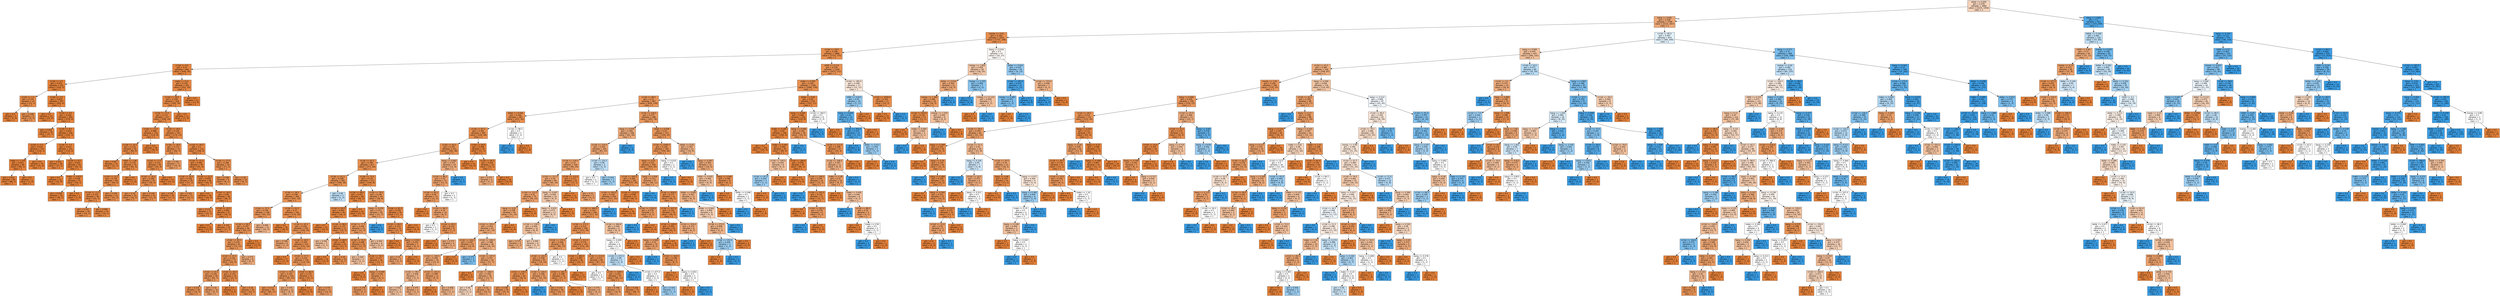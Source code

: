 digraph Tree {
node [shape=box, style="filled", color="black", fontname="helvetica"] ;
edge [fontname="helvetica"] ;
0 [label="dollar <= 0.056\ngini = 0.478\nsamples = 3680\nvalue = [2224, 1456]\nclass = 1", fillcolor="#f6d3bb"] ;
1 [label="bang <= 0.091\ngini = 0.358\nsamples = 2768\nvalue = [2121, 647]\nclass = 1", fillcolor="#eda775"] ;
0 -> 1 [labeldistance=2.5, labelangle=45, headlabel="True"] ;
2 [label="money <= 0.01\ngini = 0.184\nsamples = 1935\nvalue = [1737, 198]\nclass = 1", fillcolor="#e88f50"] ;
1 -> 2 ;
3 [label="crl.tot <= 29.5\ngini = 0.168\nsamples = 1888\nvalue = [1713, 175]\nclass = 1", fillcolor="#e88e4d"] ;
2 -> 3 ;
4 [label="crl.tot <= 9.5\ngini = 0.07\nsamples = 662\nvalue = [638, 24]\nclass = 1", fillcolor="#e68640"] ;
3 -> 4 ;
5 [label="crl.tot <= 2.5\ngini = 0.031\nsamples = 321\nvalue = [316, 5]\nclass = 1", fillcolor="#e5833c"] ;
4 -> 5 ;
6 [label="crl.tot <= 1.5\ngini = 0.133\nsamples = 14\nvalue = [13, 1]\nclass = 1", fillcolor="#e78b48"] ;
5 -> 6 ;
7 [label="gini = 0.0\nsamples = 5\nvalue = [5, 0]\nclass = 1", fillcolor="#e58139"] ;
6 -> 7 ;
8 [label="gini = 0.198\nsamples = 9\nvalue = [8, 1]\nclass = 1", fillcolor="#e89152"] ;
6 -> 8 ;
9 [label="crl.tot <= 3.5\ngini = 0.026\nsamples = 307\nvalue = [303, 4]\nclass = 1", fillcolor="#e5833c"] ;
5 -> 9 ;
10 [label="gini = 0.0\nsamples = 25\nvalue = [25, 0]\nclass = 1", fillcolor="#e58139"] ;
9 -> 10 ;
11 [label="crl.tot <= 4.5\ngini = 0.028\nsamples = 282\nvalue = [278, 4]\nclass = 1", fillcolor="#e5833c"] ;
9 -> 11 ;
12 [label="gini = 0.054\nsamples = 36\nvalue = [35, 1]\nclass = 1", fillcolor="#e6853f"] ;
11 -> 12 ;
13 [label="crl.tot <= 6.5\ngini = 0.024\nsamples = 246\nvalue = [243, 3]\nclass = 1", fillcolor="#e5833b"] ;
11 -> 13 ;
14 [label="crl.tot <= 5.5\ngini = 0.016\nsamples = 125\nvalue = [124, 1]\nclass = 1", fillcolor="#e5823b"] ;
13 -> 14 ;
15 [label="make <= 1.135\ngini = 0.022\nsamples = 90\nvalue = [89, 1]\nclass = 1", fillcolor="#e5823b"] ;
14 -> 15 ;
16 [label="gini = 0.022\nsamples = 89\nvalue = [88, 1]\nclass = 1", fillcolor="#e5823b"] ;
15 -> 16 ;
17 [label="gini = 0.0\nsamples = 1\nvalue = [1, 0]\nclass = 1", fillcolor="#e58139"] ;
15 -> 17 ;
18 [label="gini = 0.0\nsamples = 35\nvalue = [35, 0]\nclass = 1", fillcolor="#e58139"] ;
14 -> 18 ;
19 [label="crl.tot <= 7.5\ngini = 0.033\nsamples = 121\nvalue = [119, 2]\nclass = 1", fillcolor="#e5833c"] ;
13 -> 19 ;
20 [label="gini = 0.051\nsamples = 38\nvalue = [37, 1]\nclass = 1", fillcolor="#e6843e"] ;
19 -> 20 ;
21 [label="crl.tot <= 8.5\ngini = 0.024\nsamples = 83\nvalue = [82, 1]\nclass = 1", fillcolor="#e5833b"] ;
19 -> 21 ;
22 [label="gini = 0.0\nsamples = 32\nvalue = [32, 0]\nclass = 1", fillcolor="#e58139"] ;
21 -> 22 ;
23 [label="make <= 0.875\ngini = 0.038\nsamples = 51\nvalue = [50, 1]\nclass = 1", fillcolor="#e6843d"] ;
21 -> 23 ;
24 [label="gini = 0.039\nsamples = 50\nvalue = [49, 1]\nclass = 1", fillcolor="#e6843d"] ;
23 -> 24 ;
25 [label="gini = 0.0\nsamples = 1\nvalue = [1, 0]\nclass = 1", fillcolor="#e58139"] ;
23 -> 25 ;
26 [label="make <= 0.21\ngini = 0.105\nsamples = 341\nvalue = [322, 19]\nclass = 1", fillcolor="#e78845"] ;
4 -> 26 ;
27 [label="crl.tot <= 28.5\ngini = 0.109\nsamples = 328\nvalue = [309, 19]\nclass = 1", fillcolor="#e78945"] ;
26 -> 27 ;
28 [label="crl.tot <= 15.5\ngini = 0.113\nsamples = 317\nvalue = [298, 19]\nclass = 1", fillcolor="#e78946"] ;
27 -> 28 ;
29 [label="crl.tot <= 13.5\ngini = 0.088\nsamples = 130\nvalue = [124, 6]\nclass = 1", fillcolor="#e68743"] ;
28 -> 29 ;
30 [label="crl.tot <= 10.5\ngini = 0.122\nsamples = 92\nvalue = [86, 6]\nclass = 1", fillcolor="#e78a47"] ;
29 -> 30 ;
31 [label="gini = 0.087\nsamples = 22\nvalue = [21, 1]\nclass = 1", fillcolor="#e68742"] ;
30 -> 31 ;
32 [label="n000 <= 1.06\ngini = 0.133\nsamples = 70\nvalue = [65, 5]\nclass = 1", fillcolor="#e78b48"] ;
30 -> 32 ;
33 [label="crl.tot <= 12.5\ngini = 0.134\nsamples = 69\nvalue = [64, 5]\nclass = 1", fillcolor="#e78b48"] ;
32 -> 33 ;
34 [label="crl.tot <= 11.5\ngini = 0.122\nsamples = 46\nvalue = [43, 3]\nclass = 1", fillcolor="#e78a47"] ;
33 -> 34 ;
35 [label="gini = 0.142\nsamples = 26\nvalue = [24, 2]\nclass = 1", fillcolor="#e78c49"] ;
34 -> 35 ;
36 [label="gini = 0.095\nsamples = 20\nvalue = [19, 1]\nclass = 1", fillcolor="#e68843"] ;
34 -> 36 ;
37 [label="gini = 0.159\nsamples = 23\nvalue = [21, 2]\nclass = 1", fillcolor="#e78d4c"] ;
33 -> 37 ;
38 [label="gini = 0.0\nsamples = 1\nvalue = [1, 0]\nclass = 1", fillcolor="#e58139"] ;
32 -> 38 ;
39 [label="gini = 0.0\nsamples = 38\nvalue = [38, 0]\nclass = 1", fillcolor="#e58139"] ;
29 -> 39 ;
40 [label="crl.tot <= 19.5\ngini = 0.129\nsamples = 187\nvalue = [174, 13]\nclass = 1", fillcolor="#e78a48"] ;
28 -> 40 ;
41 [label="crl.tot <= 18.5\ngini = 0.173\nsamples = 73\nvalue = [66, 7]\nclass = 1", fillcolor="#e88e4e"] ;
40 -> 41 ;
42 [label="crl.tot <= 17.5\ngini = 0.133\nsamples = 56\nvalue = [52, 4]\nclass = 1", fillcolor="#e78b48"] ;
41 -> 42 ;
43 [label="crl.tot <= 16.5\ngini = 0.169\nsamples = 43\nvalue = [39, 4]\nclass = 1", fillcolor="#e88e4d"] ;
42 -> 43 ;
44 [label="gini = 0.18\nsamples = 20\nvalue = [18, 2]\nclass = 1", fillcolor="#e88f4f"] ;
43 -> 44 ;
45 [label="gini = 0.159\nsamples = 23\nvalue = [21, 2]\nclass = 1", fillcolor="#e78d4c"] ;
43 -> 45 ;
46 [label="gini = 0.0\nsamples = 13\nvalue = [13, 0]\nclass = 1", fillcolor="#e58139"] ;
42 -> 46 ;
47 [label="gini = 0.291\nsamples = 17\nvalue = [14, 3]\nclass = 1", fillcolor="#eb9c63"] ;
41 -> 47 ;
48 [label="crl.tot <= 26.5\ngini = 0.1\nsamples = 114\nvalue = [108, 6]\nclass = 1", fillcolor="#e68844"] ;
40 -> 48 ;
49 [label="crl.tot <= 21.5\ngini = 0.081\nsamples = 95\nvalue = [91, 4]\nclass = 1", fillcolor="#e68742"] ;
48 -> 49 ;
50 [label="crl.tot <= 20.5\ngini = 0.128\nsamples = 29\nvalue = [27, 2]\nclass = 1", fillcolor="#e78a48"] ;
49 -> 50 ;
51 [label="gini = 0.105\nsamples = 18\nvalue = [17, 1]\nclass = 1", fillcolor="#e78845"] ;
50 -> 51 ;
52 [label="gini = 0.165\nsamples = 11\nvalue = [10, 1]\nclass = 1", fillcolor="#e88e4d"] ;
50 -> 52 ;
53 [label="crl.tot <= 23.5\ngini = 0.059\nsamples = 66\nvalue = [64, 2]\nclass = 1", fillcolor="#e6853f"] ;
49 -> 53 ;
54 [label="gini = 0.0\nsamples = 18\nvalue = [18, 0]\nclass = 1", fillcolor="#e58139"] ;
53 -> 54 ;
55 [label="crl.tot <= 24.5\ngini = 0.08\nsamples = 48\nvalue = [46, 2]\nclass = 1", fillcolor="#e68642"] ;
53 -> 55 ;
56 [label="gini = 0.111\nsamples = 17\nvalue = [16, 1]\nclass = 1", fillcolor="#e78945"] ;
55 -> 56 ;
57 [label="crl.tot <= 25.5\ngini = 0.062\nsamples = 31\nvalue = [30, 1]\nclass = 1", fillcolor="#e68540"] ;
55 -> 57 ;
58 [label="gini = 0.0\nsamples = 13\nvalue = [13, 0]\nclass = 1", fillcolor="#e58139"] ;
57 -> 58 ;
59 [label="gini = 0.105\nsamples = 18\nvalue = [17, 1]\nclass = 1", fillcolor="#e78845"] ;
57 -> 59 ;
60 [label="crl.tot <= 27.5\ngini = 0.188\nsamples = 19\nvalue = [17, 2]\nclass = 1", fillcolor="#e89050"] ;
48 -> 60 ;
61 [label="gini = 0.198\nsamples = 9\nvalue = [8, 1]\nclass = 1", fillcolor="#e89152"] ;
60 -> 61 ;
62 [label="gini = 0.18\nsamples = 10\nvalue = [9, 1]\nclass = 1", fillcolor="#e88f4f"] ;
60 -> 62 ;
63 [label="gini = 0.0\nsamples = 11\nvalue = [11, 0]\nclass = 1", fillcolor="#e58139"] ;
27 -> 63 ;
64 [label="gini = 0.0\nsamples = 13\nvalue = [13, 0]\nclass = 1", fillcolor="#e58139"] ;
26 -> 64 ;
65 [label="n000 <= 0.115\ngini = 0.216\nsamples = 1226\nvalue = [1075, 151]\nclass = 1", fillcolor="#e99355"] ;
3 -> 65 ;
66 [label="make <= 0.005\ngini = 0.205\nsamples = 1199\nvalue = [1060, 139]\nclass = 1", fillcolor="#e89253"] ;
65 -> 66 ;
67 [label="crl.tot <= 98.5\ngini = 0.23\nsamples = 967\nvalue = [839, 128]\nclass = 1", fillcolor="#e99457"] ;
66 -> 67 ;
68 [label="dollar <= 0.046\ngini = 0.184\nsamples = 487\nvalue = [437, 50]\nclass = 1", fillcolor="#e88f50"] ;
67 -> 68 ;
69 [label="crl.tot <= 87.5\ngini = 0.182\nsamples = 485\nvalue = [436, 49]\nclass = 1", fillcolor="#e88f4f"] ;
68 -> 69 ;
70 [label="crl.tot <= 82.5\ngini = 0.197\nsamples = 433\nvalue = [385, 48]\nclass = 1", fillcolor="#e89152"] ;
69 -> 70 ;
71 [label="crl.tot <= 62.5\ngini = 0.189\nsamples = 417\nvalue = [373, 44]\nclass = 1", fillcolor="#e89050"] ;
70 -> 71 ;
72 [label="crl.tot <= 61.5\ngini = 0.208\nsamples = 305\nvalue = [269, 36]\nclass = 1", fillcolor="#e89253"] ;
71 -> 72 ;
73 [label="crl.tot <= 38.5\ngini = 0.196\nsamples = 300\nvalue = [267, 33]\nclass = 1", fillcolor="#e89151"] ;
72 -> 73 ;
74 [label="crl.tot <= 37.5\ngini = 0.239\nsamples = 108\nvalue = [93, 15]\nclass = 1", fillcolor="#e99559"] ;
73 -> 74 ;
75 [label="crl.tot <= 36.5\ngini = 0.207\nsamples = 94\nvalue = [83, 11]\nclass = 1", fillcolor="#e89253"] ;
74 -> 75 ;
76 [label="crl.tot <= 35.5\ngini = 0.235\nsamples = 81\nvalue = [70, 11]\nclass = 1", fillcolor="#e99558"] ;
75 -> 76 ;
77 [label="crl.tot <= 33.5\ngini = 0.216\nsamples = 73\nvalue = [64, 9]\nclass = 1", fillcolor="#e99355"] ;
76 -> 77 ;
78 [label="crl.tot <= 32.5\ngini = 0.245\nsamples = 49\nvalue = [42, 7]\nclass = 1", fillcolor="#e9965a"] ;
77 -> 78 ;
79 [label="gini = 0.224\nsamples = 39\nvalue = [34, 5]\nclass = 1", fillcolor="#e99456"] ;
78 -> 79 ;
80 [label="gini = 0.32\nsamples = 10\nvalue = [8, 2]\nclass = 1", fillcolor="#eca06a"] ;
78 -> 80 ;
81 [label="crl.tot <= 34.5\ngini = 0.153\nsamples = 24\nvalue = [22, 2]\nclass = 1", fillcolor="#e78c4b"] ;
77 -> 81 ;
82 [label="gini = 0.0\nsamples = 4\nvalue = [4, 0]\nclass = 1", fillcolor="#e58139"] ;
81 -> 82 ;
83 [label="gini = 0.18\nsamples = 20\nvalue = [18, 2]\nclass = 1", fillcolor="#e88f4f"] ;
81 -> 83 ;
84 [label="gini = 0.375\nsamples = 8\nvalue = [6, 2]\nclass = 1", fillcolor="#eeab7b"] ;
76 -> 84 ;
85 [label="gini = 0.0\nsamples = 13\nvalue = [13, 0]\nclass = 1", fillcolor="#e58139"] ;
75 -> 85 ;
86 [label="gini = 0.408\nsamples = 14\nvalue = [10, 4]\nclass = 1", fillcolor="#efb388"] ;
74 -> 86 ;
87 [label="crl.tot <= 41.5\ngini = 0.17\nsamples = 192\nvalue = [174, 18]\nclass = 1", fillcolor="#e88e4d"] ;
73 -> 87 ;
88 [label="gini = 0.0\nsamples = 36\nvalue = [36, 0]\nclass = 1", fillcolor="#e58139"] ;
87 -> 88 ;
89 [label="crl.tot <= 42.5\ngini = 0.204\nsamples = 156\nvalue = [138, 18]\nclass = 1", fillcolor="#e89153"] ;
87 -> 89 ;
90 [label="gini = 0.346\nsamples = 9\nvalue = [7, 2]\nclass = 1", fillcolor="#eca572"] ;
89 -> 90 ;
91 [label="crl.tot <= 44.5\ngini = 0.194\nsamples = 147\nvalue = [131, 16]\nclass = 1", fillcolor="#e89051"] ;
89 -> 91 ;
92 [label="gini = 0.0\nsamples = 17\nvalue = [17, 0]\nclass = 1", fillcolor="#e58139"] ;
91 -> 92 ;
93 [label="crl.tot <= 57.5\ngini = 0.216\nsamples = 130\nvalue = [114, 16]\nclass = 1", fillcolor="#e99355"] ;
91 -> 93 ;
94 [label="crl.tot <= 55.5\ngini = 0.235\nsamples = 103\nvalue = [89, 14]\nclass = 1", fillcolor="#e99558"] ;
93 -> 94 ;
95 [label="gini = 0.213\nsamples = 91\nvalue = [80, 11]\nclass = 1", fillcolor="#e99254"] ;
94 -> 95 ;
96 [label="gini = 0.375\nsamples = 12\nvalue = [9, 3]\nclass = 1", fillcolor="#eeab7b"] ;
94 -> 96 ;
97 [label="crl.tot <= 60.5\ngini = 0.137\nsamples = 27\nvalue = [25, 2]\nclass = 1", fillcolor="#e78b49"] ;
93 -> 97 ;
98 [label="gini = 0.0\nsamples = 15\nvalue = [15, 0]\nclass = 1", fillcolor="#e58139"] ;
97 -> 98 ;
99 [label="gini = 0.278\nsamples = 12\nvalue = [10, 2]\nclass = 1", fillcolor="#ea9a61"] ;
97 -> 99 ;
100 [label="gini = 0.48\nsamples = 5\nvalue = [2, 3]\nclass = 1", fillcolor="#bddef6"] ;
72 -> 100 ;
101 [label="crl.tot <= 73.5\ngini = 0.133\nsamples = 112\nvalue = [104, 8]\nclass = 1", fillcolor="#e78b48"] ;
71 -> 101 ;
102 [label="crl.tot <= 69.5\ngini = 0.057\nsamples = 68\nvalue = [66, 2]\nclass = 1", fillcolor="#e6853f"] ;
101 -> 102 ;
103 [label="crl.tot <= 65.5\ngini = 0.083\nsamples = 46\nvalue = [44, 2]\nclass = 1", fillcolor="#e68742"] ;
102 -> 103 ;
104 [label="gini = 0.0\nsamples = 19\nvalue = [19, 0]\nclass = 1", fillcolor="#e58139"] ;
103 -> 104 ;
105 [label="crl.tot <= 66.5\ngini = 0.137\nsamples = 27\nvalue = [25, 2]\nclass = 1", fillcolor="#e78b49"] ;
103 -> 105 ;
106 [label="gini = 0.444\nsamples = 3\nvalue = [2, 1]\nclass = 1", fillcolor="#f2c09c"] ;
105 -> 106 ;
107 [label="crl.tot <= 68.5\ngini = 0.08\nsamples = 24\nvalue = [23, 1]\nclass = 1", fillcolor="#e68642"] ;
105 -> 107 ;
108 [label="gini = 0.0\nsamples = 14\nvalue = [14, 0]\nclass = 1", fillcolor="#e58139"] ;
107 -> 108 ;
109 [label="gini = 0.18\nsamples = 10\nvalue = [9, 1]\nclass = 1", fillcolor="#e88f4f"] ;
107 -> 109 ;
110 [label="gini = 0.0\nsamples = 22\nvalue = [22, 0]\nclass = 1", fillcolor="#e58139"] ;
102 -> 110 ;
111 [label="crl.tot <= 78.5\ngini = 0.236\nsamples = 44\nvalue = [38, 6]\nclass = 1", fillcolor="#e99558"] ;
101 -> 111 ;
112 [label="bang <= 0.076\ngini = 0.311\nsamples = 26\nvalue = [21, 5]\nclass = 1", fillcolor="#eb9f68"] ;
111 -> 112 ;
113 [label="crl.tot <= 77.5\ngini = 0.269\nsamples = 25\nvalue = [21, 4]\nclass = 1", fillcolor="#ea995f"] ;
112 -> 113 ;
114 [label="crl.tot <= 74.5\ngini = 0.188\nsamples = 19\nvalue = [17, 2]\nclass = 1", fillcolor="#e89050"] ;
113 -> 114 ;
115 [label="gini = 0.444\nsamples = 3\nvalue = [2, 1]\nclass = 1", fillcolor="#f2c09c"] ;
114 -> 115 ;
116 [label="crl.tot <= 76.5\ngini = 0.117\nsamples = 16\nvalue = [15, 1]\nclass = 1", fillcolor="#e78946"] ;
114 -> 116 ;
117 [label="gini = 0.0\nsamples = 9\nvalue = [9, 0]\nclass = 1", fillcolor="#e58139"] ;
116 -> 117 ;
118 [label="bang <= 0.038\ngini = 0.245\nsamples = 7\nvalue = [6, 1]\nclass = 1", fillcolor="#e9965a"] ;
116 -> 118 ;
119 [label="gini = 0.278\nsamples = 6\nvalue = [5, 1]\nclass = 1", fillcolor="#ea9a61"] ;
118 -> 119 ;
120 [label="gini = 0.0\nsamples = 1\nvalue = [1, 0]\nclass = 1", fillcolor="#e58139"] ;
118 -> 120 ;
121 [label="gini = 0.444\nsamples = 6\nvalue = [4, 2]\nclass = 1", fillcolor="#f2c09c"] ;
113 -> 121 ;
122 [label="gini = 0.0\nsamples = 1\nvalue = [0, 1]\nclass = 1", fillcolor="#399de5"] ;
112 -> 122 ;
123 [label="crl.tot <= 81.5\ngini = 0.105\nsamples = 18\nvalue = [17, 1]\nclass = 1", fillcolor="#e78845"] ;
111 -> 123 ;
124 [label="crl.tot <= 80.5\ngini = 0.153\nsamples = 12\nvalue = [11, 1]\nclass = 1", fillcolor="#e78c4b"] ;
123 -> 124 ;
125 [label="gini = 0.0\nsamples = 5\nvalue = [5, 0]\nclass = 1", fillcolor="#e58139"] ;
124 -> 125 ;
126 [label="bang <= 0.041\ngini = 0.245\nsamples = 7\nvalue = [6, 1]\nclass = 1", fillcolor="#e9965a"] ;
124 -> 126 ;
127 [label="gini = 0.32\nsamples = 5\nvalue = [4, 1]\nclass = 1", fillcolor="#eca06a"] ;
126 -> 127 ;
128 [label="gini = 0.0\nsamples = 2\nvalue = [2, 0]\nclass = 1", fillcolor="#e58139"] ;
126 -> 128 ;
129 [label="gini = 0.0\nsamples = 6\nvalue = [6, 0]\nclass = 1", fillcolor="#e58139"] ;
123 -> 129 ;
130 [label="bang <= 0.062\ngini = 0.375\nsamples = 16\nvalue = [12, 4]\nclass = 1", fillcolor="#eeab7b"] ;
70 -> 130 ;
131 [label="crl.tot <= 86.5\ngini = 0.32\nsamples = 15\nvalue = [12, 3]\nclass = 1", fillcolor="#eca06a"] ;
130 -> 131 ;
132 [label="crl.tot <= 83.5\ngini = 0.26\nsamples = 13\nvalue = [11, 2]\nclass = 1", fillcolor="#ea985d"] ;
131 -> 132 ;
133 [label="gini = 0.0\nsamples = 3\nvalue = [3, 0]\nclass = 1", fillcolor="#e58139"] ;
132 -> 133 ;
134 [label="crl.tot <= 84.5\ngini = 0.32\nsamples = 10\nvalue = [8, 2]\nclass = 1", fillcolor="#eca06a"] ;
132 -> 134 ;
135 [label="gini = 0.5\nsamples = 2\nvalue = [1, 1]\nclass = 1", fillcolor="#ffffff"] ;
134 -> 135 ;
136 [label="crl.tot <= 85.5\ngini = 0.219\nsamples = 8\nvalue = [7, 1]\nclass = 1", fillcolor="#e99355"] ;
134 -> 136 ;
137 [label="gini = 0.0\nsamples = 4\nvalue = [4, 0]\nclass = 1", fillcolor="#e58139"] ;
136 -> 137 ;
138 [label="gini = 0.375\nsamples = 4\nvalue = [3, 1]\nclass = 1", fillcolor="#eeab7b"] ;
136 -> 138 ;
139 [label="gini = 0.5\nsamples = 2\nvalue = [1, 1]\nclass = 1", fillcolor="#ffffff"] ;
131 -> 139 ;
140 [label="gini = 0.0\nsamples = 1\nvalue = [0, 1]\nclass = 1", fillcolor="#399de5"] ;
130 -> 140 ;
141 [label="crl.tot <= 94.5\ngini = 0.038\nsamples = 52\nvalue = [51, 1]\nclass = 1", fillcolor="#e6833d"] ;
69 -> 141 ;
142 [label="gini = 0.0\nsamples = 32\nvalue = [32, 0]\nclass = 1", fillcolor="#e58139"] ;
141 -> 142 ;
143 [label="crl.tot <= 95.5\ngini = 0.095\nsamples = 20\nvalue = [19, 1]\nclass = 1", fillcolor="#e68843"] ;
141 -> 143 ;
144 [label="gini = 0.375\nsamples = 4\nvalue = [3, 1]\nclass = 1", fillcolor="#eeab7b"] ;
143 -> 144 ;
145 [label="gini = 0.0\nsamples = 16\nvalue = [16, 0]\nclass = 1", fillcolor="#e58139"] ;
143 -> 145 ;
146 [label="crl.tot <= 96.5\ngini = 0.5\nsamples = 2\nvalue = [1, 1]\nclass = 1", fillcolor="#ffffff"] ;
68 -> 146 ;
147 [label="gini = 0.0\nsamples = 1\nvalue = [0, 1]\nclass = 1", fillcolor="#399de5"] ;
146 -> 147 ;
148 [label="gini = 0.0\nsamples = 1\nvalue = [1, 0]\nclass = 1", fillcolor="#e58139"] ;
146 -> 148 ;
149 [label="crl.tot <= 126.5\ngini = 0.272\nsamples = 480\nvalue = [402, 78]\nclass = 1", fillcolor="#ea995f"] ;
67 -> 149 ;
150 [label="bang <= 0.076\ngini = 0.366\nsamples = 108\nvalue = [82, 26]\nclass = 1", fillcolor="#eda978"] ;
149 -> 150 ;
151 [label="crl.tot <= 124.5\ngini = 0.342\nsamples = 105\nvalue = [82, 23]\nclass = 1", fillcolor="#eca471"] ;
150 -> 151 ;
152 [label="crl.tot <= 119.5\ngini = 0.32\nsamples = 100\nvalue = [80, 20]\nclass = 1", fillcolor="#eca06a"] ;
151 -> 152 ;
153 [label="crl.tot <= 117.5\ngini = 0.35\nsamples = 84\nvalue = [65, 19]\nclass = 1", fillcolor="#eda673"] ;
152 -> 153 ;
154 [label="crl.tot <= 115.5\ngini = 0.32\nsamples = 70\nvalue = [56, 14]\nclass = 1", fillcolor="#eca06a"] ;
153 -> 154 ;
155 [label="bang <= 0.02\ngini = 0.338\nsamples = 65\nvalue = [51, 14]\nclass = 1", fillcolor="#eca46f"] ;
154 -> 155 ;
156 [label="crl.tot <= 105.5\ngini = 0.354\nsamples = 61\nvalue = [47, 14]\nclass = 1", fillcolor="#eda774"] ;
155 -> 156 ;
157 [label="crl.tot <= 104.5\ngini = 0.287\nsamples = 23\nvalue = [19, 4]\nclass = 1", fillcolor="#ea9c63"] ;
156 -> 157 ;
158 [label="crl.tot <= 100.5\ngini = 0.346\nsamples = 18\nvalue = [14, 4]\nclass = 1", fillcolor="#eca572"] ;
157 -> 158 ;
159 [label="crl.tot <= 99.5\ngini = 0.408\nsamples = 7\nvalue = [5, 2]\nclass = 1", fillcolor="#efb388"] ;
158 -> 159 ;
160 [label="gini = 0.444\nsamples = 3\nvalue = [2, 1]\nclass = 1", fillcolor="#f2c09c"] ;
159 -> 160 ;
161 [label="gini = 0.375\nsamples = 4\nvalue = [3, 1]\nclass = 1", fillcolor="#eeab7b"] ;
159 -> 161 ;
162 [label="crl.tot <= 101.5\ngini = 0.298\nsamples = 11\nvalue = [9, 2]\nclass = 1", fillcolor="#eb9d65"] ;
158 -> 162 ;
163 [label="gini = 0.0\nsamples = 4\nvalue = [4, 0]\nclass = 1", fillcolor="#e58139"] ;
162 -> 163 ;
164 [label="gini = 0.408\nsamples = 7\nvalue = [5, 2]\nclass = 1", fillcolor="#efb388"] ;
162 -> 164 ;
165 [label="gini = 0.0\nsamples = 5\nvalue = [5, 0]\nclass = 1", fillcolor="#e58139"] ;
157 -> 165 ;
166 [label="crl.tot <= 106.5\ngini = 0.388\nsamples = 38\nvalue = [28, 10]\nclass = 1", fillcolor="#eeae80"] ;
156 -> 166 ;
167 [label="gini = 0.375\nsamples = 4\nvalue = [1, 3]\nclass = 1", fillcolor="#7bbeee"] ;
166 -> 167 ;
168 [label="crl.tot <= 107.5\ngini = 0.327\nsamples = 34\nvalue = [27, 7]\nclass = 1", fillcolor="#eca26c"] ;
166 -> 168 ;
169 [label="gini = 0.0\nsamples = 4\nvalue = [4, 0]\nclass = 1", fillcolor="#e58139"] ;
168 -> 169 ;
170 [label="crl.tot <= 108.5\ngini = 0.358\nsamples = 30\nvalue = [23, 7]\nclass = 1", fillcolor="#eda775"] ;
168 -> 170 ;
171 [label="gini = 0.48\nsamples = 5\nvalue = [3, 2]\nclass = 1", fillcolor="#f6d5bd"] ;
170 -> 171 ;
172 [label="gini = 0.32\nsamples = 25\nvalue = [20, 5]\nclass = 1", fillcolor="#eca06a"] ;
170 -> 172 ;
173 [label="gini = 0.0\nsamples = 4\nvalue = [4, 0]\nclass = 1", fillcolor="#e58139"] ;
155 -> 173 ;
174 [label="gini = 0.0\nsamples = 5\nvalue = [5, 0]\nclass = 1", fillcolor="#e58139"] ;
154 -> 174 ;
175 [label="bang <= 0.047\ngini = 0.459\nsamples = 14\nvalue = [9, 5]\nclass = 1", fillcolor="#f3c7a7"] ;
153 -> 175 ;
176 [label="bang <= 0.023\ngini = 0.473\nsamples = 13\nvalue = [8, 5]\nclass = 1", fillcolor="#f5d0b5"] ;
175 -> 176 ;
177 [label="crl.tot <= 118.5\ngini = 0.444\nsamples = 12\nvalue = [8, 4]\nclass = 1", fillcolor="#f2c09c"] ;
176 -> 177 ;
178 [label="gini = 0.375\nsamples = 4\nvalue = [3, 1]\nclass = 1", fillcolor="#eeab7b"] ;
177 -> 178 ;
179 [label="gini = 0.469\nsamples = 8\nvalue = [5, 3]\nclass = 1", fillcolor="#f5cdb0"] ;
177 -> 179 ;
180 [label="gini = 0.0\nsamples = 1\nvalue = [0, 1]\nclass = 1", fillcolor="#399de5"] ;
176 -> 180 ;
181 [label="gini = 0.0\nsamples = 1\nvalue = [1, 0]\nclass = 1", fillcolor="#e58139"] ;
175 -> 181 ;
182 [label="crl.tot <= 123.5\ngini = 0.117\nsamples = 16\nvalue = [15, 1]\nclass = 1", fillcolor="#e78946"] ;
152 -> 182 ;
183 [label="gini = 0.0\nsamples = 11\nvalue = [11, 0]\nclass = 1", fillcolor="#e58139"] ;
182 -> 183 ;
184 [label="gini = 0.32\nsamples = 5\nvalue = [4, 1]\nclass = 1", fillcolor="#eca06a"] ;
182 -> 184 ;
185 [label="crl.tot <= 125.5\ngini = 0.48\nsamples = 5\nvalue = [2, 3]\nclass = 1", fillcolor="#bddef6"] ;
151 -> 185 ;
186 [label="gini = 0.5\nsamples = 2\nvalue = [1, 1]\nclass = 1", fillcolor="#ffffff"] ;
185 -> 186 ;
187 [label="gini = 0.444\nsamples = 3\nvalue = [1, 2]\nclass = 1", fillcolor="#9ccef2"] ;
185 -> 187 ;
188 [label="gini = 0.0\nsamples = 3\nvalue = [0, 3]\nclass = 1", fillcolor="#399de5"] ;
150 -> 188 ;
189 [label="dollar <= 0.028\ngini = 0.24\nsamples = 372\nvalue = [320, 52]\nclass = 1", fillcolor="#e99559"] ;
149 -> 189 ;
190 [label="crl.tot <= 2590.5\ngini = 0.228\nsamples = 350\nvalue = [304, 46]\nclass = 1", fillcolor="#e99457"] ;
189 -> 190 ;
191 [label="bang <= 0.03\ngini = 0.225\nsamples = 348\nvalue = [303, 45]\nclass = 1", fillcolor="#e99456"] ;
190 -> 191 ;
192 [label="crl.tot <= 505.0\ngini = 0.206\nsamples = 291\nvalue = [257, 34]\nclass = 1", fillcolor="#e89253"] ;
191 -> 192 ;
193 [label="crl.tot <= 502.0\ngini = 0.229\nsamples = 250\nvalue = [217, 33]\nclass = 1", fillcolor="#e99457"] ;
192 -> 193 ;
194 [label="crl.tot <= 469.0\ngini = 0.224\nsamples = 249\nvalue = [217, 32]\nclass = 1", fillcolor="#e99456"] ;
193 -> 194 ;
195 [label="crl.tot <= 172.5\ngini = 0.212\nsamples = 240\nvalue = [211, 29]\nclass = 1", fillcolor="#e99254"] ;
194 -> 195 ;
196 [label="crl.tot <= 170.5\ngini = 0.266\nsamples = 95\nvalue = [80, 15]\nclass = 1", fillcolor="#ea995e"] ;
195 -> 196 ;
197 [label="crl.tot <= 143.5\ngini = 0.256\nsamples = 93\nvalue = [79, 14]\nclass = 1", fillcolor="#ea975c"] ;
196 -> 197 ;
198 [label="crl.tot <= 139.5\ngini = 0.18\nsamples = 40\nvalue = [36, 4]\nclass = 1", fillcolor="#e88f4f"] ;
197 -> 198 ;
199 [label="gini = 0.238\nsamples = 29\nvalue = [25, 4]\nclass = 1", fillcolor="#e99559"] ;
198 -> 199 ;
200 [label="gini = 0.0\nsamples = 11\nvalue = [11, 0]\nclass = 1", fillcolor="#e58139"] ;
198 -> 200 ;
201 [label="crl.tot <= 144.5\ngini = 0.306\nsamples = 53\nvalue = [43, 10]\nclass = 1", fillcolor="#eb9e67"] ;
197 -> 201 ;
202 [label="gini = 0.0\nsamples = 3\nvalue = [0, 3]\nclass = 1", fillcolor="#399de5"] ;
201 -> 202 ;
203 [label="gini = 0.241\nsamples = 50\nvalue = [43, 7]\nclass = 1", fillcolor="#e99659"] ;
201 -> 203 ;
204 [label="gini = 0.5\nsamples = 2\nvalue = [1, 1]\nclass = 1", fillcolor="#ffffff"] ;
196 -> 204 ;
205 [label="crl.tot <= 211.5\ngini = 0.174\nsamples = 145\nvalue = [131, 14]\nclass = 1", fillcolor="#e88e4e"] ;
195 -> 205 ;
206 [label="crl.tot <= 186.5\ngini = 0.083\nsamples = 46\nvalue = [44, 2]\nclass = 1", fillcolor="#e68742"] ;
205 -> 206 ;
207 [label="crl.tot <= 181.5\ngini = 0.188\nsamples = 19\nvalue = [17, 2]\nclass = 1", fillcolor="#e89050"] ;
206 -> 207 ;
208 [label="gini = 0.0\nsamples = 11\nvalue = [11, 0]\nclass = 1", fillcolor="#e58139"] ;
207 -> 208 ;
209 [label="gini = 0.375\nsamples = 8\nvalue = [6, 2]\nclass = 1", fillcolor="#eeab7b"] ;
207 -> 209 ;
210 [label="gini = 0.0\nsamples = 27\nvalue = [27, 0]\nclass = 1", fillcolor="#e58139"] ;
206 -> 210 ;
211 [label="crl.tot <= 213.0\ngini = 0.213\nsamples = 99\nvalue = [87, 12]\nclass = 1", fillcolor="#e99254"] ;
205 -> 211 ;
212 [label="gini = 0.5\nsamples = 2\nvalue = [1, 1]\nclass = 1", fillcolor="#ffffff"] ;
211 -> 212 ;
213 [label="crl.tot <= 249.5\ngini = 0.201\nsamples = 97\nvalue = [86, 11]\nclass = 1", fillcolor="#e89152"] ;
211 -> 213 ;
214 [label="gini = 0.298\nsamples = 22\nvalue = [18, 4]\nclass = 1", fillcolor="#eb9d65"] ;
213 -> 214 ;
215 [label="gini = 0.169\nsamples = 75\nvalue = [68, 7]\nclass = 1", fillcolor="#e88e4d"] ;
213 -> 215 ;
216 [label="crl.tot <= 494.0\ngini = 0.444\nsamples = 9\nvalue = [6, 3]\nclass = 1", fillcolor="#f2c09c"] ;
194 -> 216 ;
217 [label="bang <= 0.009\ngini = 0.5\nsamples = 6\nvalue = [3, 3]\nclass = 1", fillcolor="#ffffff"] ;
216 -> 217 ;
218 [label="crl.tot <= 472.5\ngini = 0.48\nsamples = 5\nvalue = [2, 3]\nclass = 1", fillcolor="#bddef6"] ;
217 -> 218 ;
219 [label="gini = 0.0\nsamples = 1\nvalue = [0, 1]\nclass = 1", fillcolor="#399de5"] ;
218 -> 219 ;
220 [label="crl.tot <= 477.0\ngini = 0.5\nsamples = 4\nvalue = [2, 2]\nclass = 1", fillcolor="#ffffff"] ;
218 -> 220 ;
221 [label="gini = 0.0\nsamples = 1\nvalue = [1, 0]\nclass = 1", fillcolor="#e58139"] ;
220 -> 221 ;
222 [label="gini = 0.444\nsamples = 3\nvalue = [1, 2]\nclass = 1", fillcolor="#9ccef2"] ;
220 -> 222 ;
223 [label="gini = 0.0\nsamples = 1\nvalue = [1, 0]\nclass = 1", fillcolor="#e58139"] ;
217 -> 223 ;
224 [label="gini = 0.0\nsamples = 3\nvalue = [3, 0]\nclass = 1", fillcolor="#e58139"] ;
216 -> 224 ;
225 [label="gini = 0.0\nsamples = 1\nvalue = [0, 1]\nclass = 1", fillcolor="#399de5"] ;
193 -> 225 ;
226 [label="crl.tot <= 1314.5\ngini = 0.048\nsamples = 41\nvalue = [40, 1]\nclass = 1", fillcolor="#e6843e"] ;
192 -> 226 ;
227 [label="gini = 0.0\nsamples = 35\nvalue = [35, 0]\nclass = 1", fillcolor="#e58139"] ;
226 -> 227 ;
228 [label="crl.tot <= 1359.0\ngini = 0.278\nsamples = 6\nvalue = [5, 1]\nclass = 1", fillcolor="#ea9a61"] ;
226 -> 228 ;
229 [label="gini = 0.0\nsamples = 1\nvalue = [0, 1]\nclass = 1", fillcolor="#399de5"] ;
228 -> 229 ;
230 [label="gini = 0.0\nsamples = 5\nvalue = [5, 0]\nclass = 1", fillcolor="#e58139"] ;
228 -> 230 ;
231 [label="bang <= 0.038\ngini = 0.311\nsamples = 57\nvalue = [46, 11]\nclass = 1", fillcolor="#eb9f68"] ;
191 -> 231 ;
232 [label="gini = 0.0\nsamples = 6\nvalue = [0, 6]\nclass = 1", fillcolor="#399de5"] ;
231 -> 232 ;
233 [label="crl.tot <= 828.0\ngini = 0.177\nsamples = 51\nvalue = [46, 5]\nclass = 1", fillcolor="#e88f4f"] ;
231 -> 233 ;
234 [label="crl.tot <= 427.0\ngini = 0.147\nsamples = 50\nvalue = [46, 4]\nclass = 1", fillcolor="#e78c4a"] ;
233 -> 234 ;
235 [label="crl.tot <= 169.0\ngini = 0.091\nsamples = 42\nvalue = [40, 2]\nclass = 1", fillcolor="#e68743"] ;
234 -> 235 ;
236 [label="bang <= 0.045\ngini = 0.32\nsamples = 10\nvalue = [8, 2]\nclass = 1", fillcolor="#eca06a"] ;
235 -> 236 ;
237 [label="gini = 0.0\nsamples = 1\nvalue = [0, 1]\nclass = 1", fillcolor="#399de5"] ;
236 -> 237 ;
238 [label="crl.tot <= 164.5\ngini = 0.198\nsamples = 9\nvalue = [8, 1]\nclass = 1", fillcolor="#e89152"] ;
236 -> 238 ;
239 [label="gini = 0.0\nsamples = 7\nvalue = [7, 0]\nclass = 1", fillcolor="#e58139"] ;
238 -> 239 ;
240 [label="bang <= 0.051\ngini = 0.5\nsamples = 2\nvalue = [1, 1]\nclass = 1", fillcolor="#ffffff"] ;
238 -> 240 ;
241 [label="gini = 0.0\nsamples = 1\nvalue = [1, 0]\nclass = 1", fillcolor="#e58139"] ;
240 -> 241 ;
242 [label="gini = 0.0\nsamples = 1\nvalue = [0, 1]\nclass = 1", fillcolor="#399de5"] ;
240 -> 242 ;
243 [label="gini = 0.0\nsamples = 32\nvalue = [32, 0]\nclass = 1", fillcolor="#e58139"] ;
235 -> 243 ;
244 [label="crl.tot <= 524.0\ngini = 0.375\nsamples = 8\nvalue = [6, 2]\nclass = 1", fillcolor="#eeab7b"] ;
234 -> 244 ;
245 [label="gini = 0.0\nsamples = 2\nvalue = [0, 2]\nclass = 1", fillcolor="#399de5"] ;
244 -> 245 ;
246 [label="gini = 0.0\nsamples = 6\nvalue = [6, 0]\nclass = 1", fillcolor="#e58139"] ;
244 -> 246 ;
247 [label="gini = 0.0\nsamples = 1\nvalue = [0, 1]\nclass = 1", fillcolor="#399de5"] ;
233 -> 247 ;
248 [label="bang <= 0.019\ngini = 0.5\nsamples = 2\nvalue = [1, 1]\nclass = 1", fillcolor="#ffffff"] ;
190 -> 248 ;
249 [label="gini = 0.0\nsamples = 1\nvalue = [0, 1]\nclass = 1", fillcolor="#399de5"] ;
248 -> 249 ;
250 [label="gini = 0.0\nsamples = 1\nvalue = [1, 0]\nclass = 1", fillcolor="#e58139"] ;
248 -> 250 ;
251 [label="dollar <= 0.03\ngini = 0.397\nsamples = 22\nvalue = [16, 6]\nclass = 1", fillcolor="#efb083"] ;
189 -> 251 ;
252 [label="gini = 0.0\nsamples = 1\nvalue = [0, 1]\nclass = 1", fillcolor="#399de5"] ;
251 -> 252 ;
253 [label="bang <= 0.007\ngini = 0.363\nsamples = 21\nvalue = [16, 5]\nclass = 1", fillcolor="#eda877"] ;
251 -> 253 ;
254 [label="n000 <= 0.025\ngini = 0.444\nsamples = 12\nvalue = [8, 4]\nclass = 1", fillcolor="#f2c09c"] ;
253 -> 254 ;
255 [label="dollar <= 0.045\ngini = 0.397\nsamples = 11\nvalue = [8, 3]\nclass = 1", fillcolor="#efb083"] ;
254 -> 255 ;
256 [label="dollar <= 0.042\ngini = 0.469\nsamples = 8\nvalue = [5, 3]\nclass = 1", fillcolor="#f5cdb0"] ;
255 -> 256 ;
257 [label="crl.tot <= 273.5\ngini = 0.408\nsamples = 7\nvalue = [5, 2]\nclass = 1", fillcolor="#efb388"] ;
256 -> 257 ;
258 [label="crl.tot <= 155.5\ngini = 0.444\nsamples = 3\nvalue = [1, 2]\nclass = 1", fillcolor="#9ccef2"] ;
257 -> 258 ;
259 [label="gini = 0.0\nsamples = 1\nvalue = [1, 0]\nclass = 1", fillcolor="#e58139"] ;
258 -> 259 ;
260 [label="gini = 0.0\nsamples = 2\nvalue = [0, 2]\nclass = 1", fillcolor="#399de5"] ;
258 -> 260 ;
261 [label="gini = 0.0\nsamples = 4\nvalue = [4, 0]\nclass = 1", fillcolor="#e58139"] ;
257 -> 261 ;
262 [label="gini = 0.0\nsamples = 1\nvalue = [0, 1]\nclass = 1", fillcolor="#399de5"] ;
256 -> 262 ;
263 [label="gini = 0.0\nsamples = 3\nvalue = [3, 0]\nclass = 1", fillcolor="#e58139"] ;
255 -> 263 ;
264 [label="gini = 0.0\nsamples = 1\nvalue = [0, 1]\nclass = 1", fillcolor="#399de5"] ;
254 -> 264 ;
265 [label="bang <= 0.045\ngini = 0.198\nsamples = 9\nvalue = [8, 1]\nclass = 1", fillcolor="#e89152"] ;
253 -> 265 ;
266 [label="gini = 0.0\nsamples = 7\nvalue = [7, 0]\nclass = 1", fillcolor="#e58139"] ;
265 -> 266 ;
267 [label="dollar <= 0.048\ngini = 0.5\nsamples = 2\nvalue = [1, 1]\nclass = 1", fillcolor="#ffffff"] ;
265 -> 267 ;
268 [label="gini = 0.0\nsamples = 1\nvalue = [0, 1]\nclass = 1", fillcolor="#399de5"] ;
267 -> 268 ;
269 [label="gini = 0.0\nsamples = 1\nvalue = [1, 0]\nclass = 1", fillcolor="#e58139"] ;
267 -> 269 ;
270 [label="dollar <= 0.04\ngini = 0.09\nsamples = 232\nvalue = [221, 11]\nclass = 1", fillcolor="#e68743"] ;
66 -> 270 ;
271 [label="bang <= 0.045\ngini = 0.068\nsamples = 226\nvalue = [218, 8]\nclass = 1", fillcolor="#e68640"] ;
270 -> 271 ;
272 [label="make <= 0.265\ngini = 0.04\nsamples = 198\nvalue = [194, 4]\nclass = 1", fillcolor="#e6843d"] ;
271 -> 272 ;
273 [label="gini = 0.0\nsamples = 105\nvalue = [105, 0]\nclass = 1", fillcolor="#e58139"] ;
272 -> 273 ;
274 [label="make <= 0.295\ngini = 0.082\nsamples = 93\nvalue = [89, 4]\nclass = 1", fillcolor="#e68742"] ;
272 -> 274 ;
275 [label="crl.tot <= 193.5\ngini = 0.444\nsamples = 6\nvalue = [4, 2]\nclass = 1", fillcolor="#f2c09c"] ;
274 -> 275 ;
276 [label="crl.tot <= 87.0\ngini = 0.444\nsamples = 3\nvalue = [1, 2]\nclass = 1", fillcolor="#9ccef2"] ;
275 -> 276 ;
277 [label="gini = 0.0\nsamples = 1\nvalue = [1, 0]\nclass = 1", fillcolor="#e58139"] ;
276 -> 277 ;
278 [label="gini = 0.0\nsamples = 2\nvalue = [0, 2]\nclass = 1", fillcolor="#399de5"] ;
276 -> 278 ;
279 [label="gini = 0.0\nsamples = 3\nvalue = [3, 0]\nclass = 1", fillcolor="#e58139"] ;
275 -> 279 ;
280 [label="crl.tot <= 184.0\ngini = 0.045\nsamples = 87\nvalue = [85, 2]\nclass = 1", fillcolor="#e6843e"] ;
274 -> 280 ;
281 [label="gini = 0.0\nsamples = 73\nvalue = [73, 0]\nclass = 1", fillcolor="#e58139"] ;
280 -> 281 ;
282 [label="crl.tot <= 194.5\ngini = 0.245\nsamples = 14\nvalue = [12, 2]\nclass = 1", fillcolor="#e9965a"] ;
280 -> 282 ;
283 [label="gini = 0.0\nsamples = 1\nvalue = [0, 1]\nclass = 1", fillcolor="#399de5"] ;
282 -> 283 ;
284 [label="crl.tot <= 252.5\ngini = 0.142\nsamples = 13\nvalue = [12, 1]\nclass = 1", fillcolor="#e78c49"] ;
282 -> 284 ;
285 [label="gini = 0.0\nsamples = 7\nvalue = [7, 0]\nclass = 1", fillcolor="#e58139"] ;
284 -> 285 ;
286 [label="crl.tot <= 287.0\ngini = 0.278\nsamples = 6\nvalue = [5, 1]\nclass = 1", fillcolor="#ea9a61"] ;
284 -> 286 ;
287 [label="gini = 0.0\nsamples = 1\nvalue = [0, 1]\nclass = 1", fillcolor="#399de5"] ;
286 -> 287 ;
288 [label="gini = 0.0\nsamples = 5\nvalue = [5, 0]\nclass = 1", fillcolor="#e58139"] ;
286 -> 288 ;
289 [label="bang <= 0.046\ngini = 0.245\nsamples = 28\nvalue = [24, 4]\nclass = 1", fillcolor="#e9965a"] ;
271 -> 289 ;
290 [label="gini = 0.0\nsamples = 1\nvalue = [0, 1]\nclass = 1", fillcolor="#399de5"] ;
289 -> 290 ;
291 [label="crl.tot <= 111.0\ngini = 0.198\nsamples = 27\nvalue = [24, 3]\nclass = 1", fillcolor="#e89152"] ;
289 -> 291 ;
292 [label="crl.tot <= 108.5\ngini = 0.397\nsamples = 11\nvalue = [8, 3]\nclass = 1", fillcolor="#efb083"] ;
291 -> 292 ;
293 [label="make <= 0.38\ngini = 0.32\nsamples = 10\nvalue = [8, 2]\nclass = 1", fillcolor="#eca06a"] ;
292 -> 293 ;
294 [label="gini = 0.0\nsamples = 4\nvalue = [4, 0]\nclass = 1", fillcolor="#e58139"] ;
293 -> 294 ;
295 [label="make <= 0.445\ngini = 0.444\nsamples = 6\nvalue = [4, 2]\nclass = 1", fillcolor="#f2c09c"] ;
293 -> 295 ;
296 [label="gini = 0.0\nsamples = 1\nvalue = [0, 1]\nclass = 1", fillcolor="#399de5"] ;
295 -> 296 ;
297 [label="crl.tot <= 88.5\ngini = 0.32\nsamples = 5\nvalue = [4, 1]\nclass = 1", fillcolor="#eca06a"] ;
295 -> 297 ;
298 [label="gini = 0.0\nsamples = 3\nvalue = [3, 0]\nclass = 1", fillcolor="#e58139"] ;
297 -> 298 ;
299 [label="make <= 0.59\ngini = 0.5\nsamples = 2\nvalue = [1, 1]\nclass = 1", fillcolor="#ffffff"] ;
297 -> 299 ;
300 [label="gini = 0.0\nsamples = 1\nvalue = [0, 1]\nclass = 1", fillcolor="#399de5"] ;
299 -> 300 ;
301 [label="gini = 0.0\nsamples = 1\nvalue = [1, 0]\nclass = 1", fillcolor="#e58139"] ;
299 -> 301 ;
302 [label="gini = 0.0\nsamples = 1\nvalue = [0, 1]\nclass = 1", fillcolor="#399de5"] ;
292 -> 302 ;
303 [label="gini = 0.0\nsamples = 16\nvalue = [16, 0]\nclass = 1", fillcolor="#e58139"] ;
291 -> 303 ;
304 [label="crl.tot <= 260.5\ngini = 0.5\nsamples = 6\nvalue = [3, 3]\nclass = 1", fillcolor="#ffffff"] ;
270 -> 304 ;
305 [label="gini = 0.0\nsamples = 3\nvalue = [0, 3]\nclass = 1", fillcolor="#399de5"] ;
304 -> 305 ;
306 [label="gini = 0.0\nsamples = 3\nvalue = [3, 0]\nclass = 1", fillcolor="#e58139"] ;
304 -> 306 ;
307 [label="crl.tot <= 365.0\ngini = 0.494\nsamples = 27\nvalue = [15, 12]\nclass = 1", fillcolor="#fae6d7"] ;
65 -> 307 ;
308 [label="n000 <= 0.615\ngini = 0.43\nsamples = 16\nvalue = [5, 11]\nclass = 1", fillcolor="#93caf1"] ;
307 -> 308 ;
309 [label="bang <= 0.056\ngini = 0.26\nsamples = 13\nvalue = [2, 11]\nclass = 1", fillcolor="#5dafea"] ;
308 -> 309 ;
310 [label="crl.tot <= 205.5\ngini = 0.153\nsamples = 12\nvalue = [1, 11]\nclass = 1", fillcolor="#4ba6e7"] ;
309 -> 310 ;
311 [label="gini = 0.0\nsamples = 9\nvalue = [0, 9]\nclass = 1", fillcolor="#399de5"] ;
310 -> 311 ;
312 [label="dollar <= 0.011\ngini = 0.444\nsamples = 3\nvalue = [1, 2]\nclass = 1", fillcolor="#9ccef2"] ;
310 -> 312 ;
313 [label="gini = 0.0\nsamples = 1\nvalue = [1, 0]\nclass = 1", fillcolor="#e58139"] ;
312 -> 313 ;
314 [label="gini = 0.0\nsamples = 2\nvalue = [0, 2]\nclass = 1", fillcolor="#399de5"] ;
312 -> 314 ;
315 [label="gini = 0.0\nsamples = 1\nvalue = [1, 0]\nclass = 1", fillcolor="#e58139"] ;
309 -> 315 ;
316 [label="gini = 0.0\nsamples = 3\nvalue = [3, 0]\nclass = 1", fillcolor="#e58139"] ;
308 -> 316 ;
317 [label="crl.tot <= 2029.0\ngini = 0.165\nsamples = 11\nvalue = [10, 1]\nclass = 1", fillcolor="#e88e4d"] ;
307 -> 317 ;
318 [label="gini = 0.0\nsamples = 10\nvalue = [10, 0]\nclass = 1", fillcolor="#e58139"] ;
317 -> 318 ;
319 [label="gini = 0.0\nsamples = 1\nvalue = [0, 1]\nclass = 1", fillcolor="#399de5"] ;
317 -> 319 ;
320 [label="bang <= 0.019\ngini = 0.5\nsamples = 47\nvalue = [24, 23]\nclass = 1", fillcolor="#fefaf7"] ;
2 -> 320 ;
321 [label="money <= 1.805\ngini = 0.459\nsamples = 28\nvalue = [18, 10]\nclass = 1", fillcolor="#f3c7a7"] ;
320 -> 321 ;
322 [label="dollar <= 0.019\ngini = 0.363\nsamples = 21\nvalue = [16, 5]\nclass = 1", fillcolor="#eda877"] ;
321 -> 322 ;
323 [label="money <= 1.365\ngini = 0.266\nsamples = 19\nvalue = [16, 3]\nclass = 1", fillcolor="#ea995e"] ;
322 -> 323 ;
324 [label="crl.tot <= 933.0\ngini = 0.142\nsamples = 13\nvalue = [12, 1]\nclass = 1", fillcolor="#e78c49"] ;
323 -> 324 ;
325 [label="gini = 0.0\nsamples = 10\nvalue = [10, 0]\nclass = 1", fillcolor="#e58139"] ;
324 -> 325 ;
326 [label="make <= 0.005\ngini = 0.444\nsamples = 3\nvalue = [2, 1]\nclass = 1", fillcolor="#f2c09c"] ;
324 -> 326 ;
327 [label="gini = 0.0\nsamples = 1\nvalue = [0, 1]\nclass = 1", fillcolor="#399de5"] ;
326 -> 327 ;
328 [label="gini = 0.0\nsamples = 2\nvalue = [2, 0]\nclass = 1", fillcolor="#e58139"] ;
326 -> 328 ;
329 [label="money <= 1.535\ngini = 0.444\nsamples = 6\nvalue = [4, 2]\nclass = 1", fillcolor="#f2c09c"] ;
323 -> 329 ;
330 [label="gini = 0.0\nsamples = 2\nvalue = [0, 2]\nclass = 1", fillcolor="#399de5"] ;
329 -> 330 ;
331 [label="gini = 0.0\nsamples = 4\nvalue = [4, 0]\nclass = 1", fillcolor="#e58139"] ;
329 -> 331 ;
332 [label="gini = 0.0\nsamples = 2\nvalue = [0, 2]\nclass = 1", fillcolor="#399de5"] ;
322 -> 332 ;
333 [label="money <= 5.705\ngini = 0.408\nsamples = 7\nvalue = [2, 5]\nclass = 1", fillcolor="#88c4ef"] ;
321 -> 333 ;
334 [label="gini = 0.0\nsamples = 4\nvalue = [0, 4]\nclass = 1", fillcolor="#399de5"] ;
333 -> 334 ;
335 [label="money <= 11.125\ngini = 0.444\nsamples = 3\nvalue = [2, 1]\nclass = 1", fillcolor="#f2c09c"] ;
333 -> 335 ;
336 [label="gini = 0.0\nsamples = 2\nvalue = [2, 0]\nclass = 1", fillcolor="#e58139"] ;
335 -> 336 ;
337 [label="gini = 0.0\nsamples = 1\nvalue = [0, 1]\nclass = 1", fillcolor="#399de5"] ;
335 -> 337 ;
338 [label="dollar <= 0.024\ngini = 0.432\nsamples = 19\nvalue = [6, 13]\nclass = 1", fillcolor="#94caf1"] ;
320 -> 338 ;
339 [label="crl.tot <= 183.0\ngini = 0.153\nsamples = 12\nvalue = [1, 11]\nclass = 1", fillcolor="#4ba6e7"] ;
338 -> 339 ;
340 [label="money <= 0.285\ngini = 0.375\nsamples = 4\nvalue = [1, 3]\nclass = 1", fillcolor="#7bbeee"] ;
339 -> 340 ;
341 [label="gini = 0.0\nsamples = 1\nvalue = [1, 0]\nclass = 1", fillcolor="#e58139"] ;
340 -> 341 ;
342 [label="gini = 0.0\nsamples = 3\nvalue = [0, 3]\nclass = 1", fillcolor="#399de5"] ;
340 -> 342 ;
343 [label="gini = 0.0\nsamples = 8\nvalue = [0, 8]\nclass = 1", fillcolor="#399de5"] ;
339 -> 343 ;
344 [label="crl.tot <= 373.0\ngini = 0.408\nsamples = 7\nvalue = [5, 2]\nclass = 1", fillcolor="#efb388"] ;
338 -> 344 ;
345 [label="gini = 0.0\nsamples = 2\nvalue = [0, 2]\nclass = 1", fillcolor="#399de5"] ;
344 -> 345 ;
346 [label="gini = 0.0\nsamples = 5\nvalue = [5, 0]\nclass = 1", fillcolor="#e58139"] ;
344 -> 346 ;
347 [label="crl.tot <= 85.5\ngini = 0.497\nsamples = 833\nvalue = [384, 449]\nclass = 1", fillcolor="#e2f1fb"] ;
1 -> 347 ;
348 [label="bang <= 0.805\ngini = 0.443\nsamples = 425\nvalue = [284, 141]\nclass = 1", fillcolor="#f2c09b"] ;
347 -> 348 ;
349 [label="crl.tot <= 41.5\ngini = 0.384\nsamples = 336\nvalue = [249, 87]\nclass = 1", fillcolor="#eead7e"] ;
348 -> 349 ;
350 [label="money <= 3.91\ngini = 0.264\nsamples = 160\nvalue = [135, 25]\nclass = 1", fillcolor="#ea985e"] ;
349 -> 350 ;
351 [label="bang <= 0.669\ngini = 0.249\nsamples = 158\nvalue = [135, 23]\nclass = 1", fillcolor="#e9965b"] ;
350 -> 351 ;
352 [label="crl.tot <= 26.5\ngini = 0.214\nsamples = 131\nvalue = [115, 16]\nclass = 1", fillcolor="#e99355"] ;
351 -> 352 ;
353 [label="crl.tot <= 19.5\ngini = 0.305\nsamples = 64\nvalue = [52, 12]\nclass = 1", fillcolor="#eb9e67"] ;
352 -> 353 ;
354 [label="bang <= 0.309\ngini = 0.161\nsamples = 34\nvalue = [31, 3]\nclass = 1", fillcolor="#e88d4c"] ;
353 -> 354 ;
355 [label="gini = 0.0\nsamples = 10\nvalue = [10, 0]\nclass = 1", fillcolor="#e58139"] ;
354 -> 355 ;
356 [label="bang <= 0.34\ngini = 0.219\nsamples = 24\nvalue = [21, 3]\nclass = 1", fillcolor="#e99355"] ;
354 -> 356 ;
357 [label="gini = 0.0\nsamples = 1\nvalue = [0, 1]\nclass = 1", fillcolor="#399de5"] ;
356 -> 357 ;
358 [label="bang <= 0.484\ngini = 0.159\nsamples = 23\nvalue = [21, 2]\nclass = 1", fillcolor="#e78d4c"] ;
356 -> 358 ;
359 [label="gini = 0.0\nsamples = 8\nvalue = [8, 0]\nclass = 1", fillcolor="#e58139"] ;
358 -> 359 ;
360 [label="bang <= 0.502\ngini = 0.231\nsamples = 15\nvalue = [13, 2]\nclass = 1", fillcolor="#e99457"] ;
358 -> 360 ;
361 [label="gini = 0.0\nsamples = 1\nvalue = [0, 1]\nclass = 1", fillcolor="#399de5"] ;
360 -> 361 ;
362 [label="crl.tot <= 13.5\ngini = 0.133\nsamples = 14\nvalue = [13, 1]\nclass = 1", fillcolor="#e78b48"] ;
360 -> 362 ;
363 [label="crl.tot <= 12.0\ngini = 0.32\nsamples = 5\nvalue = [4, 1]\nclass = 1", fillcolor="#eca06a"] ;
362 -> 363 ;
364 [label="gini = 0.0\nsamples = 4\nvalue = [4, 0]\nclass = 1", fillcolor="#e58139"] ;
363 -> 364 ;
365 [label="gini = 0.0\nsamples = 1\nvalue = [0, 1]\nclass = 1", fillcolor="#399de5"] ;
363 -> 365 ;
366 [label="gini = 0.0\nsamples = 9\nvalue = [9, 0]\nclass = 1", fillcolor="#e58139"] ;
362 -> 366 ;
367 [label="crl.tot <= 21.5\ngini = 0.42\nsamples = 30\nvalue = [21, 9]\nclass = 1", fillcolor="#f0b78e"] ;
353 -> 367 ;
368 [label="bang <= 0.334\ngini = 0.49\nsamples = 7\nvalue = [3, 4]\nclass = 1", fillcolor="#cee6f8"] ;
367 -> 368 ;
369 [label="gini = 0.0\nsamples = 3\nvalue = [0, 3]\nclass = 1", fillcolor="#399de5"] ;
368 -> 369 ;
370 [label="crl.tot <= 20.5\ngini = 0.375\nsamples = 4\nvalue = [3, 1]\nclass = 1", fillcolor="#eeab7b"] ;
368 -> 370 ;
371 [label="gini = 0.0\nsamples = 2\nvalue = [2, 0]\nclass = 1", fillcolor="#e58139"] ;
370 -> 371 ;
372 [label="bang <= 0.521\ngini = 0.5\nsamples = 2\nvalue = [1, 1]\nclass = 1", fillcolor="#ffffff"] ;
370 -> 372 ;
373 [label="gini = 0.0\nsamples = 1\nvalue = [0, 1]\nclass = 1", fillcolor="#399de5"] ;
372 -> 373 ;
374 [label="gini = 0.0\nsamples = 1\nvalue = [1, 0]\nclass = 1", fillcolor="#e58139"] ;
372 -> 374 ;
375 [label="crl.tot <= 24.5\ngini = 0.34\nsamples = 23\nvalue = [18, 5]\nclass = 1", fillcolor="#eca470"] ;
367 -> 375 ;
376 [label="bang <= 0.46\ngini = 0.133\nsamples = 14\nvalue = [13, 1]\nclass = 1", fillcolor="#e78b48"] ;
375 -> 376 ;
377 [label="gini = 0.0\nsamples = 13\nvalue = [13, 0]\nclass = 1", fillcolor="#e58139"] ;
376 -> 377 ;
378 [label="gini = 0.0\nsamples = 1\nvalue = [0, 1]\nclass = 1", fillcolor="#399de5"] ;
376 -> 378 ;
379 [label="bang <= 0.471\ngini = 0.494\nsamples = 9\nvalue = [5, 4]\nclass = 1", fillcolor="#fae6d7"] ;
375 -> 379 ;
380 [label="bang <= 0.365\ngini = 0.444\nsamples = 6\nvalue = [2, 4]\nclass = 1", fillcolor="#9ccef2"] ;
379 -> 380 ;
381 [label="make <= 0.35\ngini = 0.5\nsamples = 4\nvalue = [2, 2]\nclass = 1", fillcolor="#ffffff"] ;
380 -> 381 ;
382 [label="bang <= 0.199\ngini = 0.444\nsamples = 3\nvalue = [2, 1]\nclass = 1", fillcolor="#f2c09c"] ;
381 -> 382 ;
383 [label="gini = 0.0\nsamples = 1\nvalue = [1, 0]\nclass = 1", fillcolor="#e58139"] ;
382 -> 383 ;
384 [label="bang <= 0.283\ngini = 0.5\nsamples = 2\nvalue = [1, 1]\nclass = 1", fillcolor="#ffffff"] ;
382 -> 384 ;
385 [label="gini = 0.0\nsamples = 1\nvalue = [0, 1]\nclass = 1", fillcolor="#399de5"] ;
384 -> 385 ;
386 [label="gini = 0.0\nsamples = 1\nvalue = [1, 0]\nclass = 1", fillcolor="#e58139"] ;
384 -> 386 ;
387 [label="gini = 0.0\nsamples = 1\nvalue = [0, 1]\nclass = 1", fillcolor="#399de5"] ;
381 -> 387 ;
388 [label="gini = 0.0\nsamples = 2\nvalue = [0, 2]\nclass = 1", fillcolor="#399de5"] ;
380 -> 388 ;
389 [label="gini = 0.0\nsamples = 3\nvalue = [3, 0]\nclass = 1", fillcolor="#e58139"] ;
379 -> 389 ;
390 [label="bang <= 0.203\ngini = 0.112\nsamples = 67\nvalue = [63, 4]\nclass = 1", fillcolor="#e78946"] ;
352 -> 390 ;
391 [label="bang <= 0.19\ngini = 0.305\nsamples = 16\nvalue = [13, 3]\nclass = 1", fillcolor="#eb9e67"] ;
390 -> 391 ;
392 [label="crl.tot <= 35.5\ngini = 0.133\nsamples = 14\nvalue = [13, 1]\nclass = 1", fillcolor="#e78b48"] ;
391 -> 392 ;
393 [label="crl.tot <= 33.5\ngini = 0.245\nsamples = 7\nvalue = [6, 1]\nclass = 1", fillcolor="#e9965a"] ;
392 -> 393 ;
394 [label="gini = 0.0\nsamples = 5\nvalue = [5, 0]\nclass = 1", fillcolor="#e58139"] ;
393 -> 394 ;
395 [label="make <= 1.16\ngini = 0.5\nsamples = 2\nvalue = [1, 1]\nclass = 1", fillcolor="#ffffff"] ;
393 -> 395 ;
396 [label="gini = 0.0\nsamples = 1\nvalue = [0, 1]\nclass = 1", fillcolor="#399de5"] ;
395 -> 396 ;
397 [label="gini = 0.0\nsamples = 1\nvalue = [1, 0]\nclass = 1", fillcolor="#e58139"] ;
395 -> 397 ;
398 [label="gini = 0.0\nsamples = 7\nvalue = [7, 0]\nclass = 1", fillcolor="#e58139"] ;
392 -> 398 ;
399 [label="gini = 0.0\nsamples = 2\nvalue = [0, 2]\nclass = 1", fillcolor="#399de5"] ;
391 -> 399 ;
400 [label="bang <= 0.31\ngini = 0.038\nsamples = 51\nvalue = [50, 1]\nclass = 1", fillcolor="#e6843d"] ;
390 -> 400 ;
401 [label="bang <= 0.306\ngini = 0.087\nsamples = 22\nvalue = [21, 1]\nclass = 1", fillcolor="#e68742"] ;
400 -> 401 ;
402 [label="gini = 0.0\nsamples = 21\nvalue = [21, 0]\nclass = 1", fillcolor="#e58139"] ;
401 -> 402 ;
403 [label="gini = 0.0\nsamples = 1\nvalue = [0, 1]\nclass = 1", fillcolor="#399de5"] ;
401 -> 403 ;
404 [label="gini = 0.0\nsamples = 29\nvalue = [29, 0]\nclass = 1", fillcolor="#e58139"] ;
400 -> 404 ;
405 [label="crl.tot <= 25.5\ngini = 0.384\nsamples = 27\nvalue = [20, 7]\nclass = 1", fillcolor="#eead7e"] ;
351 -> 405 ;
406 [label="crl.tot <= 22.5\ngini = 0.172\nsamples = 21\nvalue = [19, 2]\nclass = 1", fillcolor="#e88e4e"] ;
405 -> 406 ;
407 [label="crl.tot <= 14.0\ngini = 0.105\nsamples = 18\nvalue = [17, 1]\nclass = 1", fillcolor="#e78845"] ;
406 -> 407 ;
408 [label="bang <= 0.709\ngini = 0.245\nsamples = 7\nvalue = [6, 1]\nclass = 1", fillcolor="#e9965a"] ;
407 -> 408 ;
409 [label="gini = 0.0\nsamples = 4\nvalue = [4, 0]\nclass = 1", fillcolor="#e58139"] ;
408 -> 409 ;
410 [label="bang <= 0.727\ngini = 0.444\nsamples = 3\nvalue = [2, 1]\nclass = 1", fillcolor="#f2c09c"] ;
408 -> 410 ;
411 [label="gini = 0.0\nsamples = 1\nvalue = [0, 1]\nclass = 1", fillcolor="#399de5"] ;
410 -> 411 ;
412 [label="gini = 0.0\nsamples = 2\nvalue = [2, 0]\nclass = 1", fillcolor="#e58139"] ;
410 -> 412 ;
413 [label="gini = 0.0\nsamples = 11\nvalue = [11, 0]\nclass = 1", fillcolor="#e58139"] ;
407 -> 413 ;
414 [label="bang <= 0.719\ngini = 0.444\nsamples = 3\nvalue = [2, 1]\nclass = 1", fillcolor="#f2c09c"] ;
406 -> 414 ;
415 [label="gini = 0.0\nsamples = 2\nvalue = [2, 0]\nclass = 1", fillcolor="#e58139"] ;
414 -> 415 ;
416 [label="gini = 0.0\nsamples = 1\nvalue = [0, 1]\nclass = 1", fillcolor="#399de5"] ;
414 -> 416 ;
417 [label="bang <= 0.69\ngini = 0.278\nsamples = 6\nvalue = [1, 5]\nclass = 1", fillcolor="#61b1ea"] ;
405 -> 417 ;
418 [label="bang <= 0.678\ngini = 0.444\nsamples = 3\nvalue = [1, 2]\nclass = 1", fillcolor="#9ccef2"] ;
417 -> 418 ;
419 [label="gini = 0.0\nsamples = 2\nvalue = [0, 2]\nclass = 1", fillcolor="#399de5"] ;
418 -> 419 ;
420 [label="gini = 0.0\nsamples = 1\nvalue = [1, 0]\nclass = 1", fillcolor="#e58139"] ;
418 -> 420 ;
421 [label="gini = 0.0\nsamples = 3\nvalue = [0, 3]\nclass = 1", fillcolor="#399de5"] ;
417 -> 421 ;
422 [label="gini = 0.0\nsamples = 2\nvalue = [0, 2]\nclass = 1", fillcolor="#399de5"] ;
350 -> 422 ;
423 [label="bang <= 0.266\ngini = 0.456\nsamples = 176\nvalue = [114, 62]\nclass = 1", fillcolor="#f3c6a5"] ;
349 -> 423 ;
424 [label="crl.tot <= 42.5\ngini = 0.309\nsamples = 89\nvalue = [72, 17]\nclass = 1", fillcolor="#eb9f68"] ;
423 -> 424 ;
425 [label="gini = 0.0\nsamples = 1\nvalue = [0, 1]\nclass = 1", fillcolor="#399de5"] ;
424 -> 425 ;
426 [label="bang <= 0.17\ngini = 0.298\nsamples = 88\nvalue = [72, 16]\nclass = 1", fillcolor="#eb9d65"] ;
424 -> 426 ;
427 [label="bang <= 0.119\ngini = 0.165\nsamples = 44\nvalue = [40, 4]\nclass = 1", fillcolor="#e88e4d"] ;
426 -> 427 ;
428 [label="bang <= 0.117\ngini = 0.332\nsamples = 19\nvalue = [15, 4]\nclass = 1", fillcolor="#eca36e"] ;
427 -> 428 ;
429 [label="crl.tot <= 62.0\ngini = 0.278\nsamples = 18\nvalue = [15, 3]\nclass = 1", fillcolor="#ea9a61"] ;
428 -> 429 ;
430 [label="crl.tot <= 52.5\ngini = 0.49\nsamples = 7\nvalue = [4, 3]\nclass = 1", fillcolor="#f8e0ce"] ;
429 -> 430 ;
431 [label="bang <= 0.112\ngini = 0.32\nsamples = 5\nvalue = [4, 1]\nclass = 1", fillcolor="#eca06a"] ;
430 -> 431 ;
432 [label="gini = 0.0\nsamples = 3\nvalue = [3, 0]\nclass = 1", fillcolor="#e58139"] ;
431 -> 432 ;
433 [label="crl.tot <= 50.5\ngini = 0.5\nsamples = 2\nvalue = [1, 1]\nclass = 1", fillcolor="#ffffff"] ;
431 -> 433 ;
434 [label="gini = 0.0\nsamples = 1\nvalue = [0, 1]\nclass = 1", fillcolor="#399de5"] ;
433 -> 434 ;
435 [label="gini = 0.0\nsamples = 1\nvalue = [1, 0]\nclass = 1", fillcolor="#e58139"] ;
433 -> 435 ;
436 [label="gini = 0.0\nsamples = 2\nvalue = [0, 2]\nclass = 1", fillcolor="#399de5"] ;
430 -> 436 ;
437 [label="gini = 0.0\nsamples = 11\nvalue = [11, 0]\nclass = 1", fillcolor="#e58139"] ;
429 -> 437 ;
438 [label="gini = 0.0\nsamples = 1\nvalue = [0, 1]\nclass = 1", fillcolor="#399de5"] ;
428 -> 438 ;
439 [label="gini = 0.0\nsamples = 25\nvalue = [25, 0]\nclass = 1", fillcolor="#e58139"] ;
427 -> 439 ;
440 [label="bang <= 0.225\ngini = 0.397\nsamples = 44\nvalue = [32, 12]\nclass = 1", fillcolor="#efb083"] ;
426 -> 440 ;
441 [label="make <= 0.41\ngini = 0.48\nsamples = 25\nvalue = [15, 10]\nclass = 1", fillcolor="#f6d5bd"] ;
440 -> 441 ;
442 [label="crl.tot <= 52.0\ngini = 0.5\nsamples = 20\nvalue = [10, 10]\nclass = 1", fillcolor="#ffffff"] ;
441 -> 442 ;
443 [label="bang <= 0.209\ngini = 0.375\nsamples = 8\nvalue = [6, 2]\nclass = 1", fillcolor="#eeab7b"] ;
442 -> 443 ;
444 [label="crl.tot <= 49.5\ngini = 0.245\nsamples = 7\nvalue = [6, 1]\nclass = 1", fillcolor="#e9965a"] ;
443 -> 444 ;
445 [label="crl.tot <= 48.5\ngini = 0.444\nsamples = 3\nvalue = [2, 1]\nclass = 1", fillcolor="#f2c09c"] ;
444 -> 445 ;
446 [label="gini = 0.0\nsamples = 2\nvalue = [2, 0]\nclass = 1", fillcolor="#e58139"] ;
445 -> 446 ;
447 [label="gini = 0.0\nsamples = 1\nvalue = [0, 1]\nclass = 1", fillcolor="#399de5"] ;
445 -> 447 ;
448 [label="gini = 0.0\nsamples = 4\nvalue = [4, 0]\nclass = 1", fillcolor="#e58139"] ;
444 -> 448 ;
449 [label="gini = 0.0\nsamples = 1\nvalue = [0, 1]\nclass = 1", fillcolor="#399de5"] ;
443 -> 449 ;
450 [label="crl.tot <= 62.0\ngini = 0.444\nsamples = 12\nvalue = [4, 8]\nclass = 1", fillcolor="#9ccef2"] ;
442 -> 450 ;
451 [label="gini = 0.0\nsamples = 6\nvalue = [0, 6]\nclass = 1", fillcolor="#399de5"] ;
450 -> 451 ;
452 [label="make <= 0.115\ngini = 0.444\nsamples = 6\nvalue = [4, 2]\nclass = 1", fillcolor="#f2c09c"] ;
450 -> 452 ;
453 [label="bang <= 0.212\ngini = 0.32\nsamples = 5\nvalue = [4, 1]\nclass = 1", fillcolor="#eca06a"] ;
452 -> 453 ;
454 [label="gini = 0.0\nsamples = 2\nvalue = [2, 0]\nclass = 1", fillcolor="#e58139"] ;
453 -> 454 ;
455 [label="crl.tot <= 72.0\ngini = 0.444\nsamples = 3\nvalue = [2, 1]\nclass = 1", fillcolor="#f2c09c"] ;
453 -> 455 ;
456 [label="gini = 0.0\nsamples = 2\nvalue = [2, 0]\nclass = 1", fillcolor="#e58139"] ;
455 -> 456 ;
457 [label="gini = 0.0\nsamples = 1\nvalue = [0, 1]\nclass = 1", fillcolor="#399de5"] ;
455 -> 457 ;
458 [label="gini = 0.0\nsamples = 1\nvalue = [0, 1]\nclass = 1", fillcolor="#399de5"] ;
452 -> 458 ;
459 [label="gini = 0.0\nsamples = 5\nvalue = [5, 0]\nclass = 1", fillcolor="#e58139"] ;
441 -> 459 ;
460 [label="make <= 1.51\ngini = 0.188\nsamples = 19\nvalue = [17, 2]\nclass = 1", fillcolor="#e89050"] ;
440 -> 460 ;
461 [label="crl.tot <= 81.0\ngini = 0.105\nsamples = 18\nvalue = [17, 1]\nclass = 1", fillcolor="#e78845"] ;
460 -> 461 ;
462 [label="gini = 0.0\nsamples = 16\nvalue = [16, 0]\nclass = 1", fillcolor="#e58139"] ;
461 -> 462 ;
463 [label="crl.tot <= 84.5\ngini = 0.5\nsamples = 2\nvalue = [1, 1]\nclass = 1", fillcolor="#ffffff"] ;
461 -> 463 ;
464 [label="gini = 0.0\nsamples = 1\nvalue = [0, 1]\nclass = 1", fillcolor="#399de5"] ;
463 -> 464 ;
465 [label="gini = 0.0\nsamples = 1\nvalue = [1, 0]\nclass = 1", fillcolor="#e58139"] ;
463 -> 465 ;
466 [label="gini = 0.0\nsamples = 1\nvalue = [0, 1]\nclass = 1", fillcolor="#399de5"] ;
460 -> 466 ;
467 [label="bang <= 0.514\ngini = 0.499\nsamples = 87\nvalue = [42, 45]\nclass = 1", fillcolor="#f2f8fd"] ;
423 -> 467 ;
468 [label="crl.tot <= 80.5\ngini = 0.494\nsamples = 65\nvalue = [36, 29]\nclass = 1", fillcolor="#fae7d9"] ;
467 -> 468 ;
469 [label="crl.tot <= 78.5\ngini = 0.486\nsamples = 60\nvalue = [35, 25]\nclass = 1", fillcolor="#f8dbc6"] ;
468 -> 469 ;
470 [label="money <= 0.98\ngini = 0.494\nsamples = 56\nvalue = [31, 25]\nclass = 1", fillcolor="#fae7d9"] ;
469 -> 470 ;
471 [label="crl.tot <= 67.5\ngini = 0.489\nsamples = 54\nvalue = [31, 23]\nclass = 1", fillcolor="#f8decc"] ;
470 -> 471 ;
472 [label="crl.tot <= 59.5\ngini = 0.464\nsamples = 41\nvalue = [26, 15]\nclass = 1", fillcolor="#f4caab"] ;
471 -> 472 ;
473 [label="bang <= 0.417\ngini = 0.496\nsamples = 33\nvalue = [18, 15]\nclass = 1", fillcolor="#fbeade"] ;
472 -> 473 ;
474 [label="crl.tot <= 44.5\ngini = 0.499\nsamples = 25\nvalue = [12, 13]\nclass = 1", fillcolor="#f0f7fd"] ;
473 -> 474 ;
475 [label="gini = 0.0\nsamples = 3\nvalue = [0, 3]\nclass = 1", fillcolor="#399de5"] ;
474 -> 475 ;
476 [label="crl.tot <= 51.5\ngini = 0.496\nsamples = 22\nvalue = [12, 10]\nclass = 1", fillcolor="#fbeade"] ;
474 -> 476 ;
477 [label="make <= 1.16\ngini = 0.42\nsamples = 10\nvalue = [7, 3]\nclass = 1", fillcolor="#f0b78e"] ;
476 -> 477 ;
478 [label="crl.tot <= 46.5\ngini = 0.346\nsamples = 9\nvalue = [7, 2]\nclass = 1", fillcolor="#eca572"] ;
477 -> 478 ;
479 [label="bang <= 0.303\ngini = 0.5\nsamples = 4\nvalue = [2, 2]\nclass = 1", fillcolor="#ffffff"] ;
478 -> 479 ;
480 [label="gini = 0.0\nsamples = 1\nvalue = [1, 0]\nclass = 1", fillcolor="#e58139"] ;
479 -> 480 ;
481 [label="gini = 0.444\nsamples = 3\nvalue = [1, 2]\nclass = 1", fillcolor="#9ccef2"] ;
479 -> 481 ;
482 [label="gini = 0.0\nsamples = 5\nvalue = [5, 0]\nclass = 1", fillcolor="#e58139"] ;
478 -> 482 ;
483 [label="gini = 0.0\nsamples = 1\nvalue = [0, 1]\nclass = 1", fillcolor="#399de5"] ;
477 -> 483 ;
484 [label="bang <= 0.274\ngini = 0.486\nsamples = 12\nvalue = [5, 7]\nclass = 1", fillcolor="#c6e3f8"] ;
476 -> 484 ;
485 [label="gini = 0.0\nsamples = 1\nvalue = [1, 0]\nclass = 1", fillcolor="#e58139"] ;
484 -> 485 ;
486 [label="bang <= 0.302\ngini = 0.463\nsamples = 11\nvalue = [4, 7]\nclass = 1", fillcolor="#aad5f4"] ;
484 -> 486 ;
487 [label="gini = 0.0\nsamples = 3\nvalue = [0, 3]\nclass = 1", fillcolor="#399de5"] ;
486 -> 487 ;
488 [label="make <= 0.14\ngini = 0.5\nsamples = 8\nvalue = [4, 4]\nclass = 1", fillcolor="#ffffff"] ;
486 -> 488 ;
489 [label="gini = 0.49\nsamples = 7\nvalue = [3, 4]\nclass = 1", fillcolor="#cee6f8"] ;
488 -> 489 ;
490 [label="gini = 0.0\nsamples = 1\nvalue = [1, 0]\nclass = 1", fillcolor="#e58139"] ;
488 -> 490 ;
491 [label="crl.tot <= 57.0\ngini = 0.375\nsamples = 8\nvalue = [6, 2]\nclass = 1", fillcolor="#eeab7b"] ;
473 -> 491 ;
492 [label="crl.tot <= 50.5\ngini = 0.245\nsamples = 7\nvalue = [6, 1]\nclass = 1", fillcolor="#e9965a"] ;
491 -> 492 ;
493 [label="gini = 0.0\nsamples = 4\nvalue = [4, 0]\nclass = 1", fillcolor="#e58139"] ;
492 -> 493 ;
494 [label="crl.tot <= 54.5\ngini = 0.444\nsamples = 3\nvalue = [2, 1]\nclass = 1", fillcolor="#f2c09c"] ;
492 -> 494 ;
495 [label="bang <= 0.448\ngini = 0.5\nsamples = 2\nvalue = [1, 1]\nclass = 1", fillcolor="#ffffff"] ;
494 -> 495 ;
496 [label="gini = 0.0\nsamples = 1\nvalue = [1, 0]\nclass = 1", fillcolor="#e58139"] ;
495 -> 496 ;
497 [label="gini = 0.0\nsamples = 1\nvalue = [0, 1]\nclass = 1", fillcolor="#399de5"] ;
495 -> 497 ;
498 [label="gini = 0.0\nsamples = 1\nvalue = [1, 0]\nclass = 1", fillcolor="#e58139"] ;
494 -> 498 ;
499 [label="gini = 0.0\nsamples = 1\nvalue = [0, 1]\nclass = 1", fillcolor="#399de5"] ;
491 -> 499 ;
500 [label="gini = 0.0\nsamples = 8\nvalue = [8, 0]\nclass = 1", fillcolor="#e58139"] ;
472 -> 500 ;
501 [label="crl.tot <= 71.0\ngini = 0.473\nsamples = 13\nvalue = [5, 8]\nclass = 1", fillcolor="#b5daf5"] ;
471 -> 501 ;
502 [label="gini = 0.0\nsamples = 5\nvalue = [0, 5]\nclass = 1", fillcolor="#399de5"] ;
501 -> 502 ;
503 [label="bang <= 0.399\ngini = 0.469\nsamples = 8\nvalue = [5, 3]\nclass = 1", fillcolor="#f5cdb0"] ;
501 -> 503 ;
504 [label="bang <= 0.286\ngini = 0.408\nsamples = 7\nvalue = [5, 2]\nclass = 1", fillcolor="#efb388"] ;
503 -> 504 ;
505 [label="gini = 0.0\nsamples = 2\nvalue = [2, 0]\nclass = 1", fillcolor="#e58139"] ;
504 -> 505 ;
506 [label="bang <= 0.293\ngini = 0.48\nsamples = 5\nvalue = [3, 2]\nclass = 1", fillcolor="#f6d5bd"] ;
504 -> 506 ;
507 [label="gini = 0.0\nsamples = 1\nvalue = [0, 1]\nclass = 1", fillcolor="#399de5"] ;
506 -> 507 ;
508 [label="bang <= 0.35\ngini = 0.375\nsamples = 4\nvalue = [3, 1]\nclass = 1", fillcolor="#eeab7b"] ;
506 -> 508 ;
509 [label="gini = 0.0\nsamples = 2\nvalue = [2, 0]\nclass = 1", fillcolor="#e58139"] ;
508 -> 509 ;
510 [label="bang <= 0.376\ngini = 0.5\nsamples = 2\nvalue = [1, 1]\nclass = 1", fillcolor="#ffffff"] ;
508 -> 510 ;
511 [label="gini = 0.0\nsamples = 1\nvalue = [0, 1]\nclass = 1", fillcolor="#399de5"] ;
510 -> 511 ;
512 [label="gini = 0.0\nsamples = 1\nvalue = [1, 0]\nclass = 1", fillcolor="#e58139"] ;
510 -> 512 ;
513 [label="gini = 0.0\nsamples = 1\nvalue = [0, 1]\nclass = 1", fillcolor="#399de5"] ;
503 -> 513 ;
514 [label="gini = 0.0\nsamples = 2\nvalue = [0, 2]\nclass = 1", fillcolor="#399de5"] ;
470 -> 514 ;
515 [label="gini = 0.0\nsamples = 4\nvalue = [4, 0]\nclass = 1", fillcolor="#e58139"] ;
469 -> 515 ;
516 [label="crl.tot <= 82.5\ngini = 0.32\nsamples = 5\nvalue = [1, 4]\nclass = 1", fillcolor="#6ab6ec"] ;
468 -> 516 ;
517 [label="gini = 0.0\nsamples = 4\nvalue = [0, 4]\nclass = 1", fillcolor="#399de5"] ;
516 -> 517 ;
518 [label="gini = 0.0\nsamples = 1\nvalue = [1, 0]\nclass = 1", fillcolor="#e58139"] ;
516 -> 518 ;
519 [label="crl.tot <= 81.0\ngini = 0.397\nsamples = 22\nvalue = [6, 16]\nclass = 1", fillcolor="#83c2ef"] ;
467 -> 519 ;
520 [label="crl.tot <= 73.5\ngini = 0.363\nsamples = 21\nvalue = [5, 16]\nclass = 1", fillcolor="#77bced"] ;
519 -> 520 ;
521 [label="bang <= 0.547\ngini = 0.459\nsamples = 14\nvalue = [5, 9]\nclass = 1", fillcolor="#a7d3f3"] ;
520 -> 521 ;
522 [label="gini = 0.0\nsamples = 4\nvalue = [0, 4]\nclass = 1", fillcolor="#399de5"] ;
521 -> 522 ;
523 [label="bang <= 0.662\ngini = 0.5\nsamples = 10\nvalue = [5, 5]\nclass = 1", fillcolor="#ffffff"] ;
521 -> 523 ;
524 [label="bang <= 0.58\ngini = 0.444\nsamples = 6\nvalue = [4, 2]\nclass = 1", fillcolor="#f2c09c"] ;
523 -> 524 ;
525 [label="crl.tot <= 68.5\ngini = 0.444\nsamples = 3\nvalue = [1, 2]\nclass = 1", fillcolor="#9ccef2"] ;
524 -> 525 ;
526 [label="gini = 0.0\nsamples = 2\nvalue = [0, 2]\nclass = 1", fillcolor="#399de5"] ;
525 -> 526 ;
527 [label="gini = 0.0\nsamples = 1\nvalue = [1, 0]\nclass = 1", fillcolor="#e58139"] ;
525 -> 527 ;
528 [label="gini = 0.0\nsamples = 3\nvalue = [3, 0]\nclass = 1", fillcolor="#e58139"] ;
524 -> 528 ;
529 [label="make <= 0.155\ngini = 0.375\nsamples = 4\nvalue = [1, 3]\nclass = 1", fillcolor="#7bbeee"] ;
523 -> 529 ;
530 [label="gini = 0.0\nsamples = 3\nvalue = [0, 3]\nclass = 1", fillcolor="#399de5"] ;
529 -> 530 ;
531 [label="gini = 0.0\nsamples = 1\nvalue = [1, 0]\nclass = 1", fillcolor="#e58139"] ;
529 -> 531 ;
532 [label="gini = 0.0\nsamples = 7\nvalue = [0, 7]\nclass = 1", fillcolor="#399de5"] ;
520 -> 532 ;
533 [label="gini = 0.0\nsamples = 1\nvalue = [1, 0]\nclass = 1", fillcolor="#e58139"] ;
519 -> 533 ;
534 [label="crl.tot <= 14.5\ngini = 0.477\nsamples = 89\nvalue = [35, 54]\nclass = 1", fillcolor="#b9ddf6"] ;
348 -> 534 ;
535 [label="crl.tot <= 2.5\ngini = 0.375\nsamples = 24\nvalue = [18, 6]\nclass = 1", fillcolor="#eeab7b"] ;
534 -> 535 ;
536 [label="gini = 0.0\nsamples = 2\nvalue = [0, 2]\nclass = 1", fillcolor="#399de5"] ;
535 -> 536 ;
537 [label="bang <= 0.898\ngini = 0.298\nsamples = 22\nvalue = [18, 4]\nclass = 1", fillcolor="#eb9d65"] ;
535 -> 537 ;
538 [label="crl.tot <= 7.0\ngini = 0.444\nsamples = 3\nvalue = [1, 2]\nclass = 1", fillcolor="#9ccef2"] ;
537 -> 538 ;
539 [label="gini = 0.0\nsamples = 1\nvalue = [1, 0]\nclass = 1", fillcolor="#e58139"] ;
538 -> 539 ;
540 [label="gini = 0.0\nsamples = 2\nvalue = [0, 2]\nclass = 1", fillcolor="#399de5"] ;
538 -> 540 ;
541 [label="bang <= 1.596\ngini = 0.188\nsamples = 19\nvalue = [17, 2]\nclass = 1", fillcolor="#e89050"] ;
537 -> 541 ;
542 [label="gini = 0.0\nsamples = 10\nvalue = [10, 0]\nclass = 1", fillcolor="#e58139"] ;
541 -> 542 ;
543 [label="bang <= 1.82\ngini = 0.346\nsamples = 9\nvalue = [7, 2]\nclass = 1", fillcolor="#eca572"] ;
541 -> 543 ;
544 [label="gini = 0.0\nsamples = 1\nvalue = [0, 1]\nclass = 1", fillcolor="#399de5"] ;
543 -> 544 ;
545 [label="crl.tot <= 8.5\ngini = 0.219\nsamples = 8\nvalue = [7, 1]\nclass = 1", fillcolor="#e99355"] ;
543 -> 545 ;
546 [label="gini = 0.0\nsamples = 5\nvalue = [5, 0]\nclass = 1", fillcolor="#e58139"] ;
545 -> 546 ;
547 [label="crl.tot <= 10.0\ngini = 0.444\nsamples = 3\nvalue = [2, 1]\nclass = 1", fillcolor="#f2c09c"] ;
545 -> 547 ;
548 [label="gini = 0.0\nsamples = 1\nvalue = [0, 1]\nclass = 1", fillcolor="#399de5"] ;
547 -> 548 ;
549 [label="gini = 0.0\nsamples = 2\nvalue = [2, 0]\nclass = 1", fillcolor="#e58139"] ;
547 -> 549 ;
550 [label="bang <= 4.893\ngini = 0.386\nsamples = 65\nvalue = [17, 48]\nclass = 1", fillcolor="#7fc0ee"] ;
534 -> 550 ;
551 [label="crl.tot <= 32.5\ngini = 0.332\nsamples = 57\nvalue = [12, 45]\nclass = 1", fillcolor="#6eb7ec"] ;
550 -> 551 ;
552 [label="bang <= 1.259\ngini = 0.494\nsamples = 18\nvalue = [8, 10]\nclass = 1", fillcolor="#d7ebfa"] ;
551 -> 552 ;
553 [label="bang <= 1.117\ngini = 0.463\nsamples = 11\nvalue = [7, 4]\nclass = 1", fillcolor="#f4c9aa"] ;
552 -> 553 ;
554 [label="bang <= 1.001\ngini = 0.49\nsamples = 7\nvalue = [3, 4]\nclass = 1", fillcolor="#cee6f8"] ;
553 -> 554 ;
555 [label="bang <= 0.913\ngini = 0.375\nsamples = 4\nvalue = [3, 1]\nclass = 1", fillcolor="#eeab7b"] ;
554 -> 555 ;
556 [label="bang <= 0.853\ngini = 0.5\nsamples = 2\nvalue = [1, 1]\nclass = 1", fillcolor="#ffffff"] ;
555 -> 556 ;
557 [label="gini = 0.0\nsamples = 1\nvalue = [1, 0]\nclass = 1", fillcolor="#e58139"] ;
556 -> 557 ;
558 [label="gini = 0.0\nsamples = 1\nvalue = [0, 1]\nclass = 1", fillcolor="#399de5"] ;
556 -> 558 ;
559 [label="gini = 0.0\nsamples = 2\nvalue = [2, 0]\nclass = 1", fillcolor="#e58139"] ;
555 -> 559 ;
560 [label="gini = 0.0\nsamples = 3\nvalue = [0, 3]\nclass = 1", fillcolor="#399de5"] ;
554 -> 560 ;
561 [label="gini = 0.0\nsamples = 4\nvalue = [4, 0]\nclass = 1", fillcolor="#e58139"] ;
553 -> 561 ;
562 [label="bang <= 2.737\ngini = 0.245\nsamples = 7\nvalue = [1, 6]\nclass = 1", fillcolor="#5aade9"] ;
552 -> 562 ;
563 [label="gini = 0.0\nsamples = 4\nvalue = [0, 4]\nclass = 1", fillcolor="#399de5"] ;
562 -> 563 ;
564 [label="bang <= 3.145\ngini = 0.444\nsamples = 3\nvalue = [1, 2]\nclass = 1", fillcolor="#9ccef2"] ;
562 -> 564 ;
565 [label="gini = 0.0\nsamples = 1\nvalue = [1, 0]\nclass = 1", fillcolor="#e58139"] ;
564 -> 565 ;
566 [label="gini = 0.0\nsamples = 2\nvalue = [0, 2]\nclass = 1", fillcolor="#399de5"] ;
564 -> 566 ;
567 [label="bang <= 0.958\ngini = 0.184\nsamples = 39\nvalue = [4, 35]\nclass = 1", fillcolor="#50a8e8"] ;
551 -> 567 ;
568 [label="crl.tot <= 72.5\ngini = 0.397\nsamples = 11\nvalue = [3, 8]\nclass = 1", fillcolor="#83c2ef"] ;
567 -> 568 ;
569 [label="crl.tot <= 39.5\ngini = 0.219\nsamples = 8\nvalue = [1, 7]\nclass = 1", fillcolor="#55abe9"] ;
568 -> 569 ;
570 [label="bang <= 0.815\ngini = 0.444\nsamples = 3\nvalue = [1, 2]\nclass = 1", fillcolor="#9ccef2"] ;
569 -> 570 ;
571 [label="gini = 0.0\nsamples = 2\nvalue = [0, 2]\nclass = 1", fillcolor="#399de5"] ;
570 -> 571 ;
572 [label="gini = 0.0\nsamples = 1\nvalue = [1, 0]\nclass = 1", fillcolor="#e58139"] ;
570 -> 572 ;
573 [label="gini = 0.0\nsamples = 5\nvalue = [0, 5]\nclass = 1", fillcolor="#399de5"] ;
569 -> 573 ;
574 [label="crl.tot <= 79.0\ngini = 0.444\nsamples = 3\nvalue = [2, 1]\nclass = 1", fillcolor="#f2c09c"] ;
568 -> 574 ;
575 [label="gini = 0.0\nsamples = 2\nvalue = [2, 0]\nclass = 1", fillcolor="#e58139"] ;
574 -> 575 ;
576 [label="gini = 0.0\nsamples = 1\nvalue = [0, 1]\nclass = 1", fillcolor="#399de5"] ;
574 -> 576 ;
577 [label="bang <= 1.549\ngini = 0.069\nsamples = 28\nvalue = [1, 27]\nclass = 1", fillcolor="#40a1e6"] ;
567 -> 577 ;
578 [label="bang <= 1.539\ngini = 0.153\nsamples = 12\nvalue = [1, 11]\nclass = 1", fillcolor="#4ba6e7"] ;
577 -> 578 ;
579 [label="gini = 0.0\nsamples = 11\nvalue = [0, 11]\nclass = 1", fillcolor="#399de5"] ;
578 -> 579 ;
580 [label="gini = 0.0\nsamples = 1\nvalue = [1, 0]\nclass = 1", fillcolor="#e58139"] ;
578 -> 580 ;
581 [label="gini = 0.0\nsamples = 16\nvalue = [0, 16]\nclass = 1", fillcolor="#399de5"] ;
577 -> 581 ;
582 [label="crl.tot <= 29.0\ngini = 0.469\nsamples = 8\nvalue = [5, 3]\nclass = 1", fillcolor="#f5cdb0"] ;
550 -> 582 ;
583 [label="gini = 0.0\nsamples = 3\nvalue = [0, 3]\nclass = 1", fillcolor="#399de5"] ;
582 -> 583 ;
584 [label="gini = 0.0\nsamples = 5\nvalue = [5, 0]\nclass = 1", fillcolor="#e58139"] ;
582 -> 584 ;
585 [label="bang <= 0.377\ngini = 0.37\nsamples = 408\nvalue = [100, 308]\nclass = 1", fillcolor="#79bded"] ;
347 -> 585 ;
586 [label="money <= 0.04\ngini = 0.482\nsamples = 210\nvalue = [85, 125]\nclass = 1", fillcolor="#c0e0f7"] ;
585 -> 586 ;
587 [label="crl.tot <= 336.5\ngini = 0.496\nsamples = 155\nvalue = [84, 71]\nclass = 1", fillcolor="#fbebe0"] ;
586 -> 587 ;
588 [label="n000 <= 0.155\ngini = 0.471\nsamples = 121\nvalue = [75, 46]\nclass = 1", fillcolor="#f5ceb2"] ;
587 -> 588 ;
589 [label="bang <= 0.12\ngini = 0.45\nsamples = 114\nvalue = [75, 39]\nclass = 1", fillcolor="#f3c3a0"] ;
588 -> 589 ;
590 [label="crl.tot <= 86.5\ngini = 0.159\nsamples = 23\nvalue = [21, 2]\nclass = 1", fillcolor="#e78d4c"] ;
589 -> 590 ;
591 [label="gini = 0.0\nsamples = 1\nvalue = [0, 1]\nclass = 1", fillcolor="#399de5"] ;
590 -> 591 ;
592 [label="bang <= 0.109\ngini = 0.087\nsamples = 22\nvalue = [21, 1]\nclass = 1", fillcolor="#e68742"] ;
590 -> 592 ;
593 [label="gini = 0.0\nsamples = 14\nvalue = [14, 0]\nclass = 1", fillcolor="#e58139"] ;
592 -> 593 ;
594 [label="bang <= 0.111\ngini = 0.219\nsamples = 8\nvalue = [7, 1]\nclass = 1", fillcolor="#e99355"] ;
592 -> 594 ;
595 [label="gini = 0.0\nsamples = 1\nvalue = [0, 1]\nclass = 1", fillcolor="#399de5"] ;
594 -> 595 ;
596 [label="gini = 0.0\nsamples = 7\nvalue = [7, 0]\nclass = 1", fillcolor="#e58139"] ;
594 -> 596 ;
597 [label="bang <= 0.122\ngini = 0.483\nsamples = 91\nvalue = [54, 37]\nclass = 1", fillcolor="#f7d7c1"] ;
589 -> 597 ;
598 [label="gini = 0.0\nsamples = 2\nvalue = [0, 2]\nclass = 1", fillcolor="#399de5"] ;
597 -> 598 ;
599 [label="crl.tot <= 92.5\ngini = 0.477\nsamples = 89\nvalue = [54, 35]\nclass = 1", fillcolor="#f6d3b9"] ;
597 -> 599 ;
600 [label="gini = 0.0\nsamples = 4\nvalue = [4, 0]\nclass = 1", fillcolor="#e58139"] ;
599 -> 600 ;
601 [label="crl.tot <= 98.0\ngini = 0.484\nsamples = 85\nvalue = [50, 35]\nclass = 1", fillcolor="#f7d9c4"] ;
599 -> 601 ;
602 [label="crl.tot <= 94.5\ngini = 0.219\nsamples = 8\nvalue = [1, 7]\nclass = 1", fillcolor="#55abe9"] ;
601 -> 602 ;
603 [label="bang <= 0.186\ngini = 0.444\nsamples = 3\nvalue = [1, 2]\nclass = 1", fillcolor="#9ccef2"] ;
602 -> 603 ;
604 [label="gini = 0.0\nsamples = 2\nvalue = [0, 2]\nclass = 1", fillcolor="#399de5"] ;
603 -> 604 ;
605 [label="gini = 0.0\nsamples = 1\nvalue = [1, 0]\nclass = 1", fillcolor="#e58139"] ;
603 -> 605 ;
606 [label="gini = 0.0\nsamples = 5\nvalue = [0, 5]\nclass = 1", fillcolor="#399de5"] ;
602 -> 606 ;
607 [label="bang <= 0.194\ngini = 0.463\nsamples = 77\nvalue = [49, 28]\nclass = 1", fillcolor="#f4c9aa"] ;
601 -> 607 ;
608 [label="bang <= 0.157\ngini = 0.368\nsamples = 37\nvalue = [28, 9]\nclass = 1", fillcolor="#edaa79"] ;
607 -> 608 ;
609 [label="bang <= 0.151\ngini = 0.469\nsamples = 24\nvalue = [15, 9]\nclass = 1", fillcolor="#f5cdb0"] ;
608 -> 609 ;
610 [label="crl.tot <= 126.0\ngini = 0.434\nsamples = 22\nvalue = [15, 7]\nclass = 1", fillcolor="#f1bc95"] ;
609 -> 610 ;
611 [label="crl.tot <= 104.0\ngini = 0.375\nsamples = 4\nvalue = [1, 3]\nclass = 1", fillcolor="#7bbeee"] ;
610 -> 611 ;
612 [label="gini = 0.0\nsamples = 1\nvalue = [1, 0]\nclass = 1", fillcolor="#e58139"] ;
611 -> 612 ;
613 [label="gini = 0.0\nsamples = 3\nvalue = [0, 3]\nclass = 1", fillcolor="#399de5"] ;
611 -> 613 ;
614 [label="dollar <= 0.023\ngini = 0.346\nsamples = 18\nvalue = [14, 4]\nclass = 1", fillcolor="#eca572"] ;
610 -> 614 ;
615 [label="bang <= 0.137\ngini = 0.291\nsamples = 17\nvalue = [14, 3]\nclass = 1", fillcolor="#eb9c63"] ;
614 -> 615 ;
616 [label="bang <= 0.132\ngini = 0.42\nsamples = 10\nvalue = [7, 3]\nclass = 1", fillcolor="#f0b78e"] ;
615 -> 616 ;
617 [label="gini = 0.219\nsamples = 8\nvalue = [7, 1]\nclass = 1", fillcolor="#e99355"] ;
616 -> 617 ;
618 [label="gini = 0.0\nsamples = 2\nvalue = [0, 2]\nclass = 1", fillcolor="#399de5"] ;
616 -> 618 ;
619 [label="gini = 0.0\nsamples = 7\nvalue = [7, 0]\nclass = 1", fillcolor="#e58139"] ;
615 -> 619 ;
620 [label="gini = 0.0\nsamples = 1\nvalue = [0, 1]\nclass = 1", fillcolor="#399de5"] ;
614 -> 620 ;
621 [label="gini = 0.0\nsamples = 2\nvalue = [0, 2]\nclass = 1", fillcolor="#399de5"] ;
609 -> 621 ;
622 [label="gini = 0.0\nsamples = 13\nvalue = [13, 0]\nclass = 1", fillcolor="#e58139"] ;
608 -> 622 ;
623 [label="bang <= 0.238\ngini = 0.499\nsamples = 40\nvalue = [21, 19]\nclass = 1", fillcolor="#fdf3ec"] ;
607 -> 623 ;
624 [label="bang <= 0.22\ngini = 0.298\nsamples = 11\nvalue = [2, 9]\nclass = 1", fillcolor="#65b3eb"] ;
623 -> 624 ;
625 [label="make <= 0.345\ngini = 0.5\nsamples = 4\nvalue = [2, 2]\nclass = 1", fillcolor="#ffffff"] ;
624 -> 625 ;
626 [label="bang <= 0.204\ngini = 0.444\nsamples = 3\nvalue = [2, 1]\nclass = 1", fillcolor="#f2c09c"] ;
625 -> 626 ;
627 [label="gini = 0.0\nsamples = 1\nvalue = [1, 0]\nclass = 1", fillcolor="#e58139"] ;
626 -> 627 ;
628 [label="bang <= 0.213\ngini = 0.5\nsamples = 2\nvalue = [1, 1]\nclass = 1", fillcolor="#ffffff"] ;
626 -> 628 ;
629 [label="gini = 0.0\nsamples = 1\nvalue = [0, 1]\nclass = 1", fillcolor="#399de5"] ;
628 -> 629 ;
630 [label="gini = 0.0\nsamples = 1\nvalue = [1, 0]\nclass = 1", fillcolor="#e58139"] ;
628 -> 630 ;
631 [label="gini = 0.0\nsamples = 1\nvalue = [0, 1]\nclass = 1", fillcolor="#399de5"] ;
625 -> 631 ;
632 [label="gini = 0.0\nsamples = 7\nvalue = [0, 7]\nclass = 1", fillcolor="#399de5"] ;
624 -> 632 ;
633 [label="crl.tot <= 135.0\ngini = 0.452\nsamples = 29\nvalue = [19, 10]\nclass = 1", fillcolor="#f3c3a1"] ;
623 -> 633 ;
634 [label="bang <= 0.275\ngini = 0.198\nsamples = 9\nvalue = [8, 1]\nclass = 1", fillcolor="#e89152"] ;
633 -> 634 ;
635 [label="bang <= 0.253\ngini = 0.5\nsamples = 2\nvalue = [1, 1]\nclass = 1", fillcolor="#ffffff"] ;
634 -> 635 ;
636 [label="gini = 0.0\nsamples = 1\nvalue = [1, 0]\nclass = 1", fillcolor="#e58139"] ;
635 -> 636 ;
637 [label="gini = 0.0\nsamples = 1\nvalue = [0, 1]\nclass = 1", fillcolor="#399de5"] ;
635 -> 637 ;
638 [label="gini = 0.0\nsamples = 7\nvalue = [7, 0]\nclass = 1", fillcolor="#e58139"] ;
634 -> 638 ;
639 [label="crl.tot <= 150.0\ngini = 0.495\nsamples = 20\nvalue = [11, 9]\nclass = 1", fillcolor="#fae8db"] ;
633 -> 639 ;
640 [label="gini = 0.0\nsamples = 2\nvalue = [0, 2]\nclass = 1", fillcolor="#399de5"] ;
639 -> 640 ;
641 [label="bang <= 0.351\ngini = 0.475\nsamples = 18\nvalue = [11, 7]\nclass = 1", fillcolor="#f6d1b7"] ;
639 -> 641 ;
642 [label="bang <= 0.332\ngini = 0.43\nsamples = 16\nvalue = [11, 5]\nclass = 1", fillcolor="#f1ba93"] ;
641 -> 642 ;
643 [label="crl.tot <= 160.0\ngini = 0.473\nsamples = 13\nvalue = [8, 5]\nclass = 1", fillcolor="#f5d0b5"] ;
642 -> 643 ;
644 [label="gini = 0.0\nsamples = 3\nvalue = [3, 0]\nclass = 1", fillcolor="#e58139"] ;
643 -> 644 ;
645 [label="gini = 0.5\nsamples = 10\nvalue = [5, 5]\nclass = 1", fillcolor="#ffffff"] ;
643 -> 645 ;
646 [label="gini = 0.0\nsamples = 3\nvalue = [3, 0]\nclass = 1", fillcolor="#e58139"] ;
642 -> 646 ;
647 [label="gini = 0.0\nsamples = 2\nvalue = [0, 2]\nclass = 1", fillcolor="#399de5"] ;
641 -> 647 ;
648 [label="gini = 0.0\nsamples = 7\nvalue = [0, 7]\nclass = 1", fillcolor="#399de5"] ;
588 -> 648 ;
649 [label="bang <= 0.164\ngini = 0.389\nsamples = 34\nvalue = [9, 25]\nclass = 1", fillcolor="#80c0ee"] ;
587 -> 649 ;
650 [label="bang <= 0.115\ngini = 0.5\nsamples = 12\nvalue = [6, 6]\nclass = 1", fillcolor="#ffffff"] ;
649 -> 650 ;
651 [label="gini = 0.0\nsamples = 4\nvalue = [0, 4]\nclass = 1", fillcolor="#399de5"] ;
650 -> 651 ;
652 [label="make <= 0.49\ngini = 0.375\nsamples = 8\nvalue = [6, 2]\nclass = 1", fillcolor="#eeab7b"] ;
650 -> 652 ;
653 [label="crl.tot <= 619.0\ngini = 0.245\nsamples = 7\nvalue = [6, 1]\nclass = 1", fillcolor="#e9965a"] ;
652 -> 653 ;
654 [label="crl.tot <= 490.0\ngini = 0.5\nsamples = 2\nvalue = [1, 1]\nclass = 1", fillcolor="#ffffff"] ;
653 -> 654 ;
655 [label="gini = 0.0\nsamples = 1\nvalue = [1, 0]\nclass = 1", fillcolor="#e58139"] ;
654 -> 655 ;
656 [label="gini = 0.0\nsamples = 1\nvalue = [0, 1]\nclass = 1", fillcolor="#399de5"] ;
654 -> 656 ;
657 [label="gini = 0.0\nsamples = 5\nvalue = [5, 0]\nclass = 1", fillcolor="#e58139"] ;
653 -> 657 ;
658 [label="gini = 0.0\nsamples = 1\nvalue = [0, 1]\nclass = 1", fillcolor="#399de5"] ;
652 -> 658 ;
659 [label="bang <= 0.372\ngini = 0.236\nsamples = 22\nvalue = [3, 19]\nclass = 1", fillcolor="#58ace9"] ;
649 -> 659 ;
660 [label="bang <= 0.205\ngini = 0.172\nsamples = 21\nvalue = [2, 19]\nclass = 1", fillcolor="#4ea7e8"] ;
659 -> 660 ;
661 [label="gini = 0.0\nsamples = 9\nvalue = [0, 9]\nclass = 1", fillcolor="#399de5"] ;
660 -> 661 ;
662 [label="bang <= 0.241\ngini = 0.278\nsamples = 12\nvalue = [2, 10]\nclass = 1", fillcolor="#61b1ea"] ;
660 -> 662 ;
663 [label="bang <= 0.211\ngini = 0.444\nsamples = 3\nvalue = [2, 1]\nclass = 1", fillcolor="#f2c09c"] ;
662 -> 663 ;
664 [label="gini = 0.0\nsamples = 1\nvalue = [1, 0]\nclass = 1", fillcolor="#e58139"] ;
663 -> 664 ;
665 [label="bang <= 0.227\ngini = 0.5\nsamples = 2\nvalue = [1, 1]\nclass = 1", fillcolor="#ffffff"] ;
663 -> 665 ;
666 [label="gini = 0.0\nsamples = 1\nvalue = [0, 1]\nclass = 1", fillcolor="#399de5"] ;
665 -> 666 ;
667 [label="gini = 0.0\nsamples = 1\nvalue = [1, 0]\nclass = 1", fillcolor="#e58139"] ;
665 -> 667 ;
668 [label="gini = 0.0\nsamples = 9\nvalue = [0, 9]\nclass = 1", fillcolor="#399de5"] ;
662 -> 668 ;
669 [label="gini = 0.0\nsamples = 1\nvalue = [1, 0]\nclass = 1", fillcolor="#e58139"] ;
659 -> 669 ;
670 [label="crl.tot <= 89.5\ngini = 0.036\nsamples = 55\nvalue = [1, 54]\nclass = 1", fillcolor="#3d9fe5"] ;
586 -> 670 ;
671 [label="gini = 0.0\nsamples = 1\nvalue = [1, 0]\nclass = 1", fillcolor="#e58139"] ;
670 -> 671 ;
672 [label="gini = 0.0\nsamples = 54\nvalue = [0, 54]\nclass = 1", fillcolor="#399de5"] ;
670 -> 672 ;
673 [label="bang <= 0.563\ngini = 0.14\nsamples = 198\nvalue = [15, 183]\nclass = 1", fillcolor="#49a5e7"] ;
585 -> 673 ;
674 [label="crl.tot <= 173.5\ngini = 0.288\nsamples = 63\nvalue = [11, 52]\nclass = 1", fillcolor="#63b2ea"] ;
673 -> 674 ;
675 [label="make <= 0.065\ngini = 0.469\nsamples = 24\nvalue = [9, 15]\nclass = 1", fillcolor="#b0d8f5"] ;
674 -> 675 ;
676 [label="crl.tot <= 136.5\ngini = 0.388\nsamples = 19\nvalue = [5, 14]\nclass = 1", fillcolor="#80c0ee"] ;
675 -> 676 ;
677 [label="crl.tot <= 125.5\ngini = 0.473\nsamples = 13\nvalue = [5, 8]\nclass = 1", fillcolor="#b5daf5"] ;
676 -> 677 ;
678 [label="bang <= 0.511\ngini = 0.444\nsamples = 12\nvalue = [4, 8]\nclass = 1", fillcolor="#9ccef2"] ;
677 -> 678 ;
679 [label="bang <= 0.464\ngini = 0.5\nsamples = 8\nvalue = [4, 4]\nclass = 1", fillcolor="#ffffff"] ;
678 -> 679 ;
680 [label="bang <= 0.412\ngini = 0.32\nsamples = 5\nvalue = [1, 4]\nclass = 1", fillcolor="#6ab6ec"] ;
679 -> 680 ;
681 [label="crl.tot <= 107.0\ngini = 0.5\nsamples = 2\nvalue = [1, 1]\nclass = 1", fillcolor="#ffffff"] ;
680 -> 681 ;
682 [label="gini = 0.0\nsamples = 1\nvalue = [1, 0]\nclass = 1", fillcolor="#e58139"] ;
681 -> 682 ;
683 [label="gini = 0.0\nsamples = 1\nvalue = [0, 1]\nclass = 1", fillcolor="#399de5"] ;
681 -> 683 ;
684 [label="gini = 0.0\nsamples = 3\nvalue = [0, 3]\nclass = 1", fillcolor="#399de5"] ;
680 -> 684 ;
685 [label="gini = 0.0\nsamples = 3\nvalue = [3, 0]\nclass = 1", fillcolor="#e58139"] ;
679 -> 685 ;
686 [label="gini = 0.0\nsamples = 4\nvalue = [0, 4]\nclass = 1", fillcolor="#399de5"] ;
678 -> 686 ;
687 [label="gini = 0.0\nsamples = 1\nvalue = [1, 0]\nclass = 1", fillcolor="#e58139"] ;
677 -> 687 ;
688 [label="gini = 0.0\nsamples = 6\nvalue = [0, 6]\nclass = 1", fillcolor="#399de5"] ;
676 -> 688 ;
689 [label="bang <= 0.405\ngini = 0.32\nsamples = 5\nvalue = [4, 1]\nclass = 1", fillcolor="#eca06a"] ;
675 -> 689 ;
690 [label="gini = 0.0\nsamples = 1\nvalue = [0, 1]\nclass = 1", fillcolor="#399de5"] ;
689 -> 690 ;
691 [label="gini = 0.0\nsamples = 4\nvalue = [4, 0]\nclass = 1", fillcolor="#e58139"] ;
689 -> 691 ;
692 [label="bang <= 0.474\ngini = 0.097\nsamples = 39\nvalue = [2, 37]\nclass = 1", fillcolor="#44a2e6"] ;
674 -> 692 ;
693 [label="bang <= 0.436\ngini = 0.208\nsamples = 17\nvalue = [2, 15]\nclass = 1", fillcolor="#53aae8"] ;
692 -> 693 ;
694 [label="gini = 0.0\nsamples = 13\nvalue = [0, 13]\nclass = 1", fillcolor="#399de5"] ;
693 -> 694 ;
695 [label="crl.tot <= 236.5\ngini = 0.5\nsamples = 4\nvalue = [2, 2]\nclass = 1", fillcolor="#ffffff"] ;
693 -> 695 ;
696 [label="gini = 0.0\nsamples = 1\nvalue = [0, 1]\nclass = 1", fillcolor="#399de5"] ;
695 -> 696 ;
697 [label="crl.tot <= 355.0\ngini = 0.444\nsamples = 3\nvalue = [2, 1]\nclass = 1", fillcolor="#f2c09c"] ;
695 -> 697 ;
698 [label="gini = 0.0\nsamples = 2\nvalue = [2, 0]\nclass = 1", fillcolor="#e58139"] ;
697 -> 698 ;
699 [label="gini = 0.0\nsamples = 1\nvalue = [0, 1]\nclass = 1", fillcolor="#399de5"] ;
697 -> 699 ;
700 [label="gini = 0.0\nsamples = 22\nvalue = [0, 22]\nclass = 1", fillcolor="#399de5"] ;
692 -> 700 ;
701 [label="dollar <= 0.048\ngini = 0.058\nsamples = 135\nvalue = [4, 131]\nclass = 1", fillcolor="#3fa0e6"] ;
673 -> 701 ;
702 [label="make <= 0.685\ngini = 0.045\nsamples = 131\nvalue = [3, 128]\nclass = 1", fillcolor="#3e9fe6"] ;
701 -> 702 ;
703 [label="crl.tot <= 142.5\ngini = 0.031\nsamples = 126\nvalue = [2, 124]\nclass = 1", fillcolor="#3c9fe5"] ;
702 -> 703 ;
704 [label="crl.tot <= 140.0\ngini = 0.077\nsamples = 50\nvalue = [2, 48]\nclass = 1", fillcolor="#41a1e6"] ;
703 -> 704 ;
705 [label="crl.tot <= 104.0\ngini = 0.04\nsamples = 49\nvalue = [1, 48]\nclass = 1", fillcolor="#3d9fe6"] ;
704 -> 705 ;
706 [label="crl.tot <= 102.0\ngini = 0.095\nsamples = 20\nvalue = [1, 19]\nclass = 1", fillcolor="#43a2e6"] ;
705 -> 706 ;
707 [label="gini = 0.0\nsamples = 19\nvalue = [0, 19]\nclass = 1", fillcolor="#399de5"] ;
706 -> 707 ;
708 [label="gini = 0.0\nsamples = 1\nvalue = [1, 0]\nclass = 1", fillcolor="#e58139"] ;
706 -> 708 ;
709 [label="gini = 0.0\nsamples = 29\nvalue = [0, 29]\nclass = 1", fillcolor="#399de5"] ;
705 -> 709 ;
710 [label="gini = 0.0\nsamples = 1\nvalue = [1, 0]\nclass = 1", fillcolor="#e58139"] ;
704 -> 710 ;
711 [label="gini = 0.0\nsamples = 76\nvalue = [0, 76]\nclass = 1", fillcolor="#399de5"] ;
703 -> 711 ;
712 [label="bang <= 1.898\ngini = 0.32\nsamples = 5\nvalue = [1, 4]\nclass = 1", fillcolor="#6ab6ec"] ;
702 -> 712 ;
713 [label="gini = 0.0\nsamples = 4\nvalue = [0, 4]\nclass = 1", fillcolor="#399de5"] ;
712 -> 713 ;
714 [label="gini = 0.0\nsamples = 1\nvalue = [1, 0]\nclass = 1", fillcolor="#e58139"] ;
712 -> 714 ;
715 [label="dollar <= 0.053\ngini = 0.375\nsamples = 4\nvalue = [1, 3]\nclass = 1", fillcolor="#7bbeee"] ;
701 -> 715 ;
716 [label="gini = 0.0\nsamples = 1\nvalue = [1, 0]\nclass = 1", fillcolor="#e58139"] ;
715 -> 716 ;
717 [label="gini = 0.0\nsamples = 3\nvalue = [0, 3]\nclass = 1", fillcolor="#399de5"] ;
715 -> 717 ;
718 [label="bang <= 0.004\ngini = 0.2\nsamples = 912\nvalue = [103, 809]\nclass = 1", fillcolor="#52a9e8"] ;
0 -> 718 [labeldistance=2.5, labelangle=-45, headlabel="False"] ;
719 [label="dollar <= 0.146\ngini = 0.481\nsamples = 142\nvalue = [57, 85]\nclass = 1", fillcolor="#bedff6"] ;
718 -> 719 ;
720 [label="n000 <= 0.49\ngini = 0.37\nsamples = 49\nvalue = [37, 12]\nclass = 1", fillcolor="#edaa79"] ;
719 -> 720 ;
721 [label="money <= 0.13\ngini = 0.315\nsamples = 46\nvalue = [37, 9]\nclass = 1", fillcolor="#eba069"] ;
720 -> 721 ;
722 [label="crl.tot <= 107.5\ngini = 0.224\nsamples = 39\nvalue = [34, 5]\nclass = 1", fillcolor="#e99456"] ;
721 -> 722 ;
723 [label="gini = 0.0\nsamples = 13\nvalue = [13, 0]\nclass = 1", fillcolor="#e58139"] ;
722 -> 723 ;
724 [label="crl.tot <= 120.5\ngini = 0.311\nsamples = 26\nvalue = [21, 5]\nclass = 1", fillcolor="#eb9f68"] ;
722 -> 724 ;
725 [label="dollar <= 0.096\ngini = 0.48\nsamples = 5\nvalue = [2, 3]\nclass = 1", fillcolor="#bddef6"] ;
724 -> 725 ;
726 [label="gini = 0.0\nsamples = 2\nvalue = [2, 0]\nclass = 1", fillcolor="#e58139"] ;
725 -> 726 ;
727 [label="gini = 0.0\nsamples = 3\nvalue = [0, 3]\nclass = 1", fillcolor="#399de5"] ;
725 -> 727 ;
728 [label="crl.tot <= 302.5\ngini = 0.172\nsamples = 21\nvalue = [19, 2]\nclass = 1", fillcolor="#e88e4e"] ;
724 -> 728 ;
729 [label="crl.tot <= 274.5\ngini = 0.375\nsamples = 8\nvalue = [6, 2]\nclass = 1", fillcolor="#eeab7b"] ;
728 -> 729 ;
730 [label="gini = 0.0\nsamples = 6\nvalue = [6, 0]\nclass = 1", fillcolor="#e58139"] ;
729 -> 730 ;
731 [label="gini = 0.0\nsamples = 2\nvalue = [0, 2]\nclass = 1", fillcolor="#399de5"] ;
729 -> 731 ;
732 [label="gini = 0.0\nsamples = 13\nvalue = [13, 0]\nclass = 1", fillcolor="#e58139"] ;
728 -> 732 ;
733 [label="dollar <= 0.104\ngini = 0.49\nsamples = 7\nvalue = [3, 4]\nclass = 1", fillcolor="#cee6f8"] ;
721 -> 733 ;
734 [label="gini = 0.0\nsamples = 4\nvalue = [0, 4]\nclass = 1", fillcolor="#399de5"] ;
733 -> 734 ;
735 [label="gini = 0.0\nsamples = 3\nvalue = [3, 0]\nclass = 1", fillcolor="#e58139"] ;
733 -> 735 ;
736 [label="gini = 0.0\nsamples = 3\nvalue = [0, 3]\nclass = 1", fillcolor="#399de5"] ;
720 -> 736 ;
737 [label="money <= 0.035\ngini = 0.338\nsamples = 93\nvalue = [20, 73]\nclass = 1", fillcolor="#6fb8ec"] ;
719 -> 737 ;
738 [label="dollar <= 0.166\ngini = 0.483\nsamples = 49\nvalue = [20, 29]\nclass = 1", fillcolor="#c2e1f7"] ;
737 -> 738 ;
739 [label="gini = 0.0\nsamples = 4\nvalue = [4, 0]\nclass = 1", fillcolor="#e58139"] ;
738 -> 739 ;
740 [label="dollar <= 0.192\ngini = 0.458\nsamples = 45\nvalue = [16, 29]\nclass = 1", fillcolor="#a6d3f3"] ;
738 -> 740 ;
741 [label="gini = 0.0\nsamples = 10\nvalue = [0, 10]\nclass = 1", fillcolor="#399de5"] ;
740 -> 741 ;
742 [label="n000 <= 0.1\ngini = 0.496\nsamples = 35\nvalue = [16, 19]\nclass = 1", fillcolor="#e0f0fb"] ;
740 -> 742 ;
743 [label="dollar <= 0.211\ngini = 0.498\nsamples = 30\nvalue = [16, 14]\nclass = 1", fillcolor="#fcefe6"] ;
742 -> 743 ;
744 [label="gini = 0.0\nsamples = 3\nvalue = [3, 0]\nclass = 1", fillcolor="#e58139"] ;
743 -> 744 ;
745 [label="dollar <= 0.217\ngini = 0.499\nsamples = 27\nvalue = [13, 14]\nclass = 1", fillcolor="#f1f8fd"] ;
743 -> 745 ;
746 [label="gini = 0.0\nsamples = 3\nvalue = [0, 3]\nclass = 1", fillcolor="#399de5"] ;
745 -> 746 ;
747 [label="make <= 0.145\ngini = 0.497\nsamples = 24\nvalue = [13, 11]\nclass = 1", fillcolor="#fbece1"] ;
745 -> 747 ;
748 [label="dollar <= 0.289\ngini = 0.483\nsamples = 22\nvalue = [13, 9]\nclass = 1", fillcolor="#f7d8c2"] ;
747 -> 748 ;
749 [label="gini = 0.0\nsamples = 3\nvalue = [3, 0]\nclass = 1", fillcolor="#e58139"] ;
748 -> 749 ;
750 [label="crl.tot <= 13.5\ngini = 0.499\nsamples = 19\nvalue = [10, 9]\nclass = 1", fillcolor="#fcf2eb"] ;
748 -> 750 ;
751 [label="gini = 0.0\nsamples = 2\nvalue = [2, 0]\nclass = 1", fillcolor="#e58139"] ;
750 -> 751 ;
752 [label="crl.tot <= 54.0\ngini = 0.498\nsamples = 17\nvalue = [8, 9]\nclass = 1", fillcolor="#e9f4fc"] ;
750 -> 752 ;
753 [label="crl.tot <= 21.0\ngini = 0.278\nsamples = 6\nvalue = [1, 5]\nclass = 1", fillcolor="#61b1ea"] ;
752 -> 753 ;
754 [label="dollar <= 0.477\ngini = 0.5\nsamples = 2\nvalue = [1, 1]\nclass = 1", fillcolor="#ffffff"] ;
753 -> 754 ;
755 [label="gini = 0.0\nsamples = 1\nvalue = [0, 1]\nclass = 1", fillcolor="#399de5"] ;
754 -> 755 ;
756 [label="gini = 0.0\nsamples = 1\nvalue = [1, 0]\nclass = 1", fillcolor="#e58139"] ;
754 -> 756 ;
757 [label="gini = 0.0\nsamples = 4\nvalue = [0, 4]\nclass = 1", fillcolor="#399de5"] ;
753 -> 757 ;
758 [label="crl.tot <= 81.0\ngini = 0.463\nsamples = 11\nvalue = [7, 4]\nclass = 1", fillcolor="#f4c9aa"] ;
752 -> 758 ;
759 [label="gini = 0.0\nsamples = 3\nvalue = [3, 0]\nclass = 1", fillcolor="#e58139"] ;
758 -> 759 ;
760 [label="crl.tot <= 96.5\ngini = 0.5\nsamples = 8\nvalue = [4, 4]\nclass = 1", fillcolor="#ffffff"] ;
758 -> 760 ;
761 [label="gini = 0.0\nsamples = 2\nvalue = [0, 2]\nclass = 1", fillcolor="#399de5"] ;
760 -> 761 ;
762 [label="crl.tot <= 2093.0\ngini = 0.444\nsamples = 6\nvalue = [4, 2]\nclass = 1", fillcolor="#f2c09c"] ;
760 -> 762 ;
763 [label="dollar <= 0.489\ngini = 0.32\nsamples = 5\nvalue = [4, 1]\nclass = 1", fillcolor="#eca06a"] ;
762 -> 763 ;
764 [label="gini = 0.0\nsamples = 2\nvalue = [2, 0]\nclass = 1", fillcolor="#e58139"] ;
763 -> 764 ;
765 [label="dollar <= 0.735\ngini = 0.444\nsamples = 3\nvalue = [2, 1]\nclass = 1", fillcolor="#f2c09c"] ;
763 -> 765 ;
766 [label="gini = 0.0\nsamples = 1\nvalue = [0, 1]\nclass = 1", fillcolor="#399de5"] ;
765 -> 766 ;
767 [label="gini = 0.0\nsamples = 2\nvalue = [2, 0]\nclass = 1", fillcolor="#e58139"] ;
765 -> 767 ;
768 [label="gini = 0.0\nsamples = 1\nvalue = [0, 1]\nclass = 1", fillcolor="#399de5"] ;
762 -> 768 ;
769 [label="gini = 0.0\nsamples = 2\nvalue = [0, 2]\nclass = 1", fillcolor="#399de5"] ;
747 -> 769 ;
770 [label="gini = 0.0\nsamples = 5\nvalue = [0, 5]\nclass = 1", fillcolor="#399de5"] ;
742 -> 770 ;
771 [label="gini = 0.0\nsamples = 44\nvalue = [0, 44]\nclass = 1", fillcolor="#399de5"] ;
737 -> 771 ;
772 [label="bang <= 0.143\ngini = 0.112\nsamples = 770\nvalue = [46, 724]\nclass = 1", fillcolor="#46a3e7"] ;
718 -> 772 ;
773 [label="n000 <= 0.52\ngini = 0.302\nsamples = 135\nvalue = [25, 110]\nclass = 1", fillcolor="#66b3eb"] ;
772 -> 773 ;
774 [label="money <= 0.025\ngini = 0.401\nsamples = 90\nvalue = [25, 65]\nclass = 1", fillcolor="#85c3ef"] ;
773 -> 774 ;
775 [label="bang <= 0.069\ngini = 0.499\nsamples = 44\nvalue = [21, 23]\nclass = 1", fillcolor="#eef6fd"] ;
774 -> 775 ;
776 [label="bang <= 0.047\ngini = 0.401\nsamples = 18\nvalue = [5, 13]\nclass = 1", fillcolor="#85c3ef"] ;
775 -> 776 ;
777 [label="make <= 0.23\ngini = 0.469\nsamples = 8\nvalue = [5, 3]\nclass = 1", fillcolor="#f5cdb0"] ;
776 -> 777 ;
778 [label="dollar <= 0.701\ngini = 0.278\nsamples = 6\nvalue = [5, 1]\nclass = 1", fillcolor="#ea9a61"] ;
777 -> 778 ;
779 [label="gini = 0.0\nsamples = 5\nvalue = [5, 0]\nclass = 1", fillcolor="#e58139"] ;
778 -> 779 ;
780 [label="gini = 0.0\nsamples = 1\nvalue = [0, 1]\nclass = 1", fillcolor="#399de5"] ;
778 -> 780 ;
781 [label="gini = 0.0\nsamples = 2\nvalue = [0, 2]\nclass = 1", fillcolor="#399de5"] ;
777 -> 781 ;
782 [label="gini = 0.0\nsamples = 10\nvalue = [0, 10]\nclass = 1", fillcolor="#399de5"] ;
776 -> 782 ;
783 [label="dollar <= 0.112\ngini = 0.473\nsamples = 26\nvalue = [16, 10]\nclass = 1", fillcolor="#f5d0b5"] ;
775 -> 783 ;
784 [label="dollar <= 0.058\ngini = 0.165\nsamples = 11\nvalue = [10, 1]\nclass = 1", fillcolor="#e88e4d"] ;
783 -> 784 ;
785 [label="gini = 0.0\nsamples = 1\nvalue = [0, 1]\nclass = 1", fillcolor="#399de5"] ;
784 -> 785 ;
786 [label="gini = 0.0\nsamples = 10\nvalue = [10, 0]\nclass = 1", fillcolor="#e58139"] ;
784 -> 786 ;
787 [label="crl.tot <= 99.5\ngini = 0.48\nsamples = 15\nvalue = [6, 9]\nclass = 1", fillcolor="#bddef6"] ;
783 -> 787 ;
788 [label="gini = 0.0\nsamples = 3\nvalue = [3, 0]\nclass = 1", fillcolor="#e58139"] ;
787 -> 788 ;
789 [label="make <= 0.28\ngini = 0.375\nsamples = 12\nvalue = [3, 9]\nclass = 1", fillcolor="#7bbeee"] ;
787 -> 789 ;
790 [label="n000 <= 0.47\ngini = 0.298\nsamples = 11\nvalue = [2, 9]\nclass = 1", fillcolor="#65b3eb"] ;
789 -> 790 ;
791 [label="bang <= 0.079\ngini = 0.18\nsamples = 10\nvalue = [1, 9]\nclass = 1", fillcolor="#4fa8e8"] ;
790 -> 791 ;
792 [label="dollar <= 0.218\ngini = 0.444\nsamples = 3\nvalue = [1, 2]\nclass = 1", fillcolor="#9ccef2"] ;
791 -> 792 ;
793 [label="gini = 0.0\nsamples = 1\nvalue = [1, 0]\nclass = 1", fillcolor="#e58139"] ;
792 -> 793 ;
794 [label="gini = 0.0\nsamples = 2\nvalue = [0, 2]\nclass = 1", fillcolor="#399de5"] ;
792 -> 794 ;
795 [label="gini = 0.0\nsamples = 7\nvalue = [0, 7]\nclass = 1", fillcolor="#399de5"] ;
791 -> 795 ;
796 [label="gini = 0.0\nsamples = 1\nvalue = [1, 0]\nclass = 1", fillcolor="#e58139"] ;
790 -> 796 ;
797 [label="gini = 0.0\nsamples = 1\nvalue = [1, 0]\nclass = 1", fillcolor="#e58139"] ;
789 -> 797 ;
798 [label="crl.tot <= 48.0\ngini = 0.159\nsamples = 46\nvalue = [4, 42]\nclass = 1", fillcolor="#4ca6e7"] ;
774 -> 798 ;
799 [label="gini = 0.0\nsamples = 1\nvalue = [1, 0]\nclass = 1", fillcolor="#e58139"] ;
798 -> 799 ;
800 [label="bang <= 0.066\ngini = 0.124\nsamples = 45\nvalue = [3, 42]\nclass = 1", fillcolor="#47a4e7"] ;
798 -> 800 ;
801 [label="n000 <= 0.05\ngini = 0.305\nsamples = 16\nvalue = [3, 13]\nclass = 1", fillcolor="#67b4eb"] ;
800 -> 801 ;
802 [label="money <= 0.265\ngini = 0.5\nsamples = 6\nvalue = [3, 3]\nclass = 1", fillcolor="#ffffff"] ;
801 -> 802 ;
803 [label="gini = 0.0\nsamples = 2\nvalue = [2, 0]\nclass = 1", fillcolor="#e58139"] ;
802 -> 803 ;
804 [label="bang <= 0.062\ngini = 0.375\nsamples = 4\nvalue = [1, 3]\nclass = 1", fillcolor="#7bbeee"] ;
802 -> 804 ;
805 [label="gini = 0.0\nsamples = 2\nvalue = [0, 2]\nclass = 1", fillcolor="#399de5"] ;
804 -> 805 ;
806 [label="gini = 0.5\nsamples = 2\nvalue = [1, 1]\nclass = 1", fillcolor="#ffffff"] ;
804 -> 806 ;
807 [label="gini = 0.0\nsamples = 10\nvalue = [0, 10]\nclass = 1", fillcolor="#399de5"] ;
801 -> 807 ;
808 [label="gini = 0.0\nsamples = 29\nvalue = [0, 29]\nclass = 1", fillcolor="#399de5"] ;
800 -> 808 ;
809 [label="gini = 0.0\nsamples = 45\nvalue = [0, 45]\nclass = 1", fillcolor="#399de5"] ;
773 -> 809 ;
810 [label="crl.tot <= 60.5\ngini = 0.064\nsamples = 635\nvalue = [21, 614]\nclass = 1", fillcolor="#40a0e6"] ;
772 -> 810 ;
811 [label="n000 <= 0.24\ngini = 0.326\nsamples = 39\nvalue = [8, 31]\nclass = 1", fillcolor="#6cb6ec"] ;
810 -> 811 ;
812 [label="dollar <= 0.201\ngini = 0.435\nsamples = 25\nvalue = [8, 17]\nclass = 1", fillcolor="#96cbf1"] ;
811 -> 812 ;
813 [label="make <= 0.325\ngini = 0.48\nsamples = 10\nvalue = [6, 4]\nclass = 1", fillcolor="#f6d5bd"] ;
812 -> 813 ;
814 [label="dollar <= 0.09\ngini = 0.375\nsamples = 8\nvalue = [6, 2]\nclass = 1", fillcolor="#eeab7b"] ;
813 -> 814 ;
815 [label="gini = 0.0\nsamples = 1\nvalue = [0, 1]\nclass = 1", fillcolor="#399de5"] ;
814 -> 815 ;
816 [label="bang <= 0.412\ngini = 0.245\nsamples = 7\nvalue = [6, 1]\nclass = 1", fillcolor="#e9965a"] ;
814 -> 816 ;
817 [label="gini = 0.0\nsamples = 5\nvalue = [5, 0]\nclass = 1", fillcolor="#e58139"] ;
816 -> 817 ;
818 [label="crl.tot <= 42.0\ngini = 0.5\nsamples = 2\nvalue = [1, 1]\nclass = 1", fillcolor="#ffffff"] ;
816 -> 818 ;
819 [label="gini = 0.0\nsamples = 1\nvalue = [1, 0]\nclass = 1", fillcolor="#e58139"] ;
818 -> 819 ;
820 [label="gini = 0.0\nsamples = 1\nvalue = [0, 1]\nclass = 1", fillcolor="#399de5"] ;
818 -> 820 ;
821 [label="gini = 0.0\nsamples = 2\nvalue = [0, 2]\nclass = 1", fillcolor="#399de5"] ;
813 -> 821 ;
822 [label="crl.tot <= 29.5\ngini = 0.231\nsamples = 15\nvalue = [2, 13]\nclass = 1", fillcolor="#57ace9"] ;
812 -> 822 ;
823 [label="gini = 0.0\nsamples = 1\nvalue = [1, 0]\nclass = 1", fillcolor="#e58139"] ;
822 -> 823 ;
824 [label="crl.tot <= 42.5\ngini = 0.133\nsamples = 14\nvalue = [1, 13]\nclass = 1", fillcolor="#48a5e7"] ;
822 -> 824 ;
825 [label="gini = 0.0\nsamples = 9\nvalue = [0, 9]\nclass = 1", fillcolor="#399de5"] ;
824 -> 825 ;
826 [label="dollar <= 0.378\ngini = 0.32\nsamples = 5\nvalue = [1, 4]\nclass = 1", fillcolor="#6ab6ec"] ;
824 -> 826 ;
827 [label="bang <= 0.239\ngini = 0.5\nsamples = 2\nvalue = [1, 1]\nclass = 1", fillcolor="#ffffff"] ;
826 -> 827 ;
828 [label="gini = 0.0\nsamples = 1\nvalue = [0, 1]\nclass = 1", fillcolor="#399de5"] ;
827 -> 828 ;
829 [label="gini = 0.0\nsamples = 1\nvalue = [1, 0]\nclass = 1", fillcolor="#e58139"] ;
827 -> 829 ;
830 [label="gini = 0.0\nsamples = 3\nvalue = [0, 3]\nclass = 1", fillcolor="#399de5"] ;
826 -> 830 ;
831 [label="gini = 0.0\nsamples = 14\nvalue = [0, 14]\nclass = 1", fillcolor="#399de5"] ;
811 -> 831 ;
832 [label="crl.tot <= 487.5\ngini = 0.043\nsamples = 596\nvalue = [13, 583]\nclass = 1", fillcolor="#3d9fe6"] ;
810 -> 832 ;
833 [label="bang <= 0.41\ngini = 0.079\nsamples = 315\nvalue = [13, 302]\nclass = 1", fillcolor="#42a1e6"] ;
832 -> 833 ;
834 [label="bang <= 0.404\ngini = 0.163\nsamples = 123\nvalue = [11, 112]\nclass = 1", fillcolor="#4ca7e8"] ;
833 -> 834 ;
835 [label="bang <= 0.279\ngini = 0.15\nsamples = 122\nvalue = [10, 112]\nclass = 1", fillcolor="#4ba6e7"] ;
834 -> 835 ;
836 [label="money <= 0.3\ngini = 0.053\nsamples = 74\nvalue = [2, 72]\nclass = 1", fillcolor="#3ea0e6"] ;
835 -> 836 ;
837 [label="gini = 0.0\nsamples = 52\nvalue = [0, 52]\nclass = 1", fillcolor="#399de5"] ;
836 -> 837 ;
838 [label="money <= 0.345\ngini = 0.165\nsamples = 22\nvalue = [2, 20]\nclass = 1", fillcolor="#4da7e8"] ;
836 -> 838 ;
839 [label="gini = 0.0\nsamples = 1\nvalue = [1, 0]\nclass = 1", fillcolor="#e58139"] ;
838 -> 839 ;
840 [label="dollar <= 0.124\ngini = 0.091\nsamples = 21\nvalue = [1, 20]\nclass = 1", fillcolor="#43a2e6"] ;
838 -> 840 ;
841 [label="make <= 0.115\ngini = 0.375\nsamples = 4\nvalue = [1, 3]\nclass = 1", fillcolor="#7bbeee"] ;
840 -> 841 ;
842 [label="gini = 0.0\nsamples = 3\nvalue = [0, 3]\nclass = 1", fillcolor="#399de5"] ;
841 -> 842 ;
843 [label="gini = 0.0\nsamples = 1\nvalue = [1, 0]\nclass = 1", fillcolor="#e58139"] ;
841 -> 843 ;
844 [label="gini = 0.0\nsamples = 17\nvalue = [0, 17]\nclass = 1", fillcolor="#399de5"] ;
840 -> 844 ;
845 [label="bang <= 0.286\ngini = 0.278\nsamples = 48\nvalue = [8, 40]\nclass = 1", fillcolor="#61b1ea"] ;
835 -> 845 ;
846 [label="gini = 0.0\nsamples = 2\nvalue = [2, 0]\nclass = 1", fillcolor="#e58139"] ;
845 -> 846 ;
847 [label="n000 <= 0.955\ngini = 0.227\nsamples = 46\nvalue = [6, 40]\nclass = 1", fillcolor="#57ace9"] ;
845 -> 847 ;
848 [label="crl.tot <= 398.0\ngini = 0.169\nsamples = 43\nvalue = [4, 39]\nclass = 1", fillcolor="#4da7e8"] ;
847 -> 848 ;
849 [label="dollar <= 0.178\ngini = 0.108\nsamples = 35\nvalue = [2, 33]\nclass = 1", fillcolor="#45a3e7"] ;
848 -> 849 ;
850 [label="gini = 0.0\nsamples = 22\nvalue = [0, 22]\nclass = 1", fillcolor="#399de5"] ;
849 -> 850 ;
851 [label="dollar <= 0.181\ngini = 0.26\nsamples = 13\nvalue = [2, 11]\nclass = 1", fillcolor="#5dafea"] ;
849 -> 851 ;
852 [label="gini = 0.0\nsamples = 1\nvalue = [1, 0]\nclass = 1", fillcolor="#e58139"] ;
851 -> 852 ;
853 [label="bang <= 0.336\ngini = 0.153\nsamples = 12\nvalue = [1, 11]\nclass = 1", fillcolor="#4ba6e7"] ;
851 -> 853 ;
854 [label="dollar <= 0.268\ngini = 0.5\nsamples = 2\nvalue = [1, 1]\nclass = 1", fillcolor="#ffffff"] ;
853 -> 854 ;
855 [label="gini = 0.0\nsamples = 1\nvalue = [0, 1]\nclass = 1", fillcolor="#399de5"] ;
854 -> 855 ;
856 [label="gini = 0.0\nsamples = 1\nvalue = [1, 0]\nclass = 1", fillcolor="#e58139"] ;
854 -> 856 ;
857 [label="gini = 0.0\nsamples = 10\nvalue = [0, 10]\nclass = 1", fillcolor="#399de5"] ;
853 -> 857 ;
858 [label="bang <= 0.372\ngini = 0.375\nsamples = 8\nvalue = [2, 6]\nclass = 1", fillcolor="#7bbeee"] ;
848 -> 858 ;
859 [label="gini = 0.0\nsamples = 6\nvalue = [0, 6]\nclass = 1", fillcolor="#399de5"] ;
858 -> 859 ;
860 [label="gini = 0.0\nsamples = 2\nvalue = [2, 0]\nclass = 1", fillcolor="#e58139"] ;
858 -> 860 ;
861 [label="dollar <= 0.265\ngini = 0.444\nsamples = 3\nvalue = [2, 1]\nclass = 1", fillcolor="#f2c09c"] ;
847 -> 861 ;
862 [label="gini = 0.0\nsamples = 1\nvalue = [0, 1]\nclass = 1", fillcolor="#399de5"] ;
861 -> 862 ;
863 [label="gini = 0.0\nsamples = 2\nvalue = [2, 0]\nclass = 1", fillcolor="#e58139"] ;
861 -> 863 ;
864 [label="gini = 0.0\nsamples = 1\nvalue = [1, 0]\nclass = 1", fillcolor="#e58139"] ;
834 -> 864 ;
865 [label="crl.tot <= 481.0\ngini = 0.021\nsamples = 192\nvalue = [2, 190]\nclass = 1", fillcolor="#3b9ee5"] ;
833 -> 865 ;
866 [label="dollar <= 0.159\ngini = 0.01\nsamples = 190\nvalue = [1, 189]\nclass = 1", fillcolor="#3a9ee5"] ;
865 -> 866 ;
867 [label="dollar <= 0.155\ngini = 0.035\nsamples = 56\nvalue = [1, 55]\nclass = 1", fillcolor="#3d9fe5"] ;
866 -> 867 ;
868 [label="gini = 0.0\nsamples = 55\nvalue = [0, 55]\nclass = 1", fillcolor="#399de5"] ;
867 -> 868 ;
869 [label="gini = 0.0\nsamples = 1\nvalue = [1, 0]\nclass = 1", fillcolor="#e58139"] ;
867 -> 869 ;
870 [label="gini = 0.0\nsamples = 134\nvalue = [0, 134]\nclass = 1", fillcolor="#399de5"] ;
866 -> 870 ;
871 [label="money <= 0.89\ngini = 0.5\nsamples = 2\nvalue = [1, 1]\nclass = 1", fillcolor="#ffffff"] ;
865 -> 871 ;
872 [label="gini = 0.0\nsamples = 1\nvalue = [0, 1]\nclass = 1", fillcolor="#399de5"] ;
871 -> 872 ;
873 [label="gini = 0.0\nsamples = 1\nvalue = [1, 0]\nclass = 1", fillcolor="#e58139"] ;
871 -> 873 ;
874 [label="gini = 0.0\nsamples = 281\nvalue = [0, 281]\nclass = 1", fillcolor="#399de5"] ;
832 -> 874 ;
}